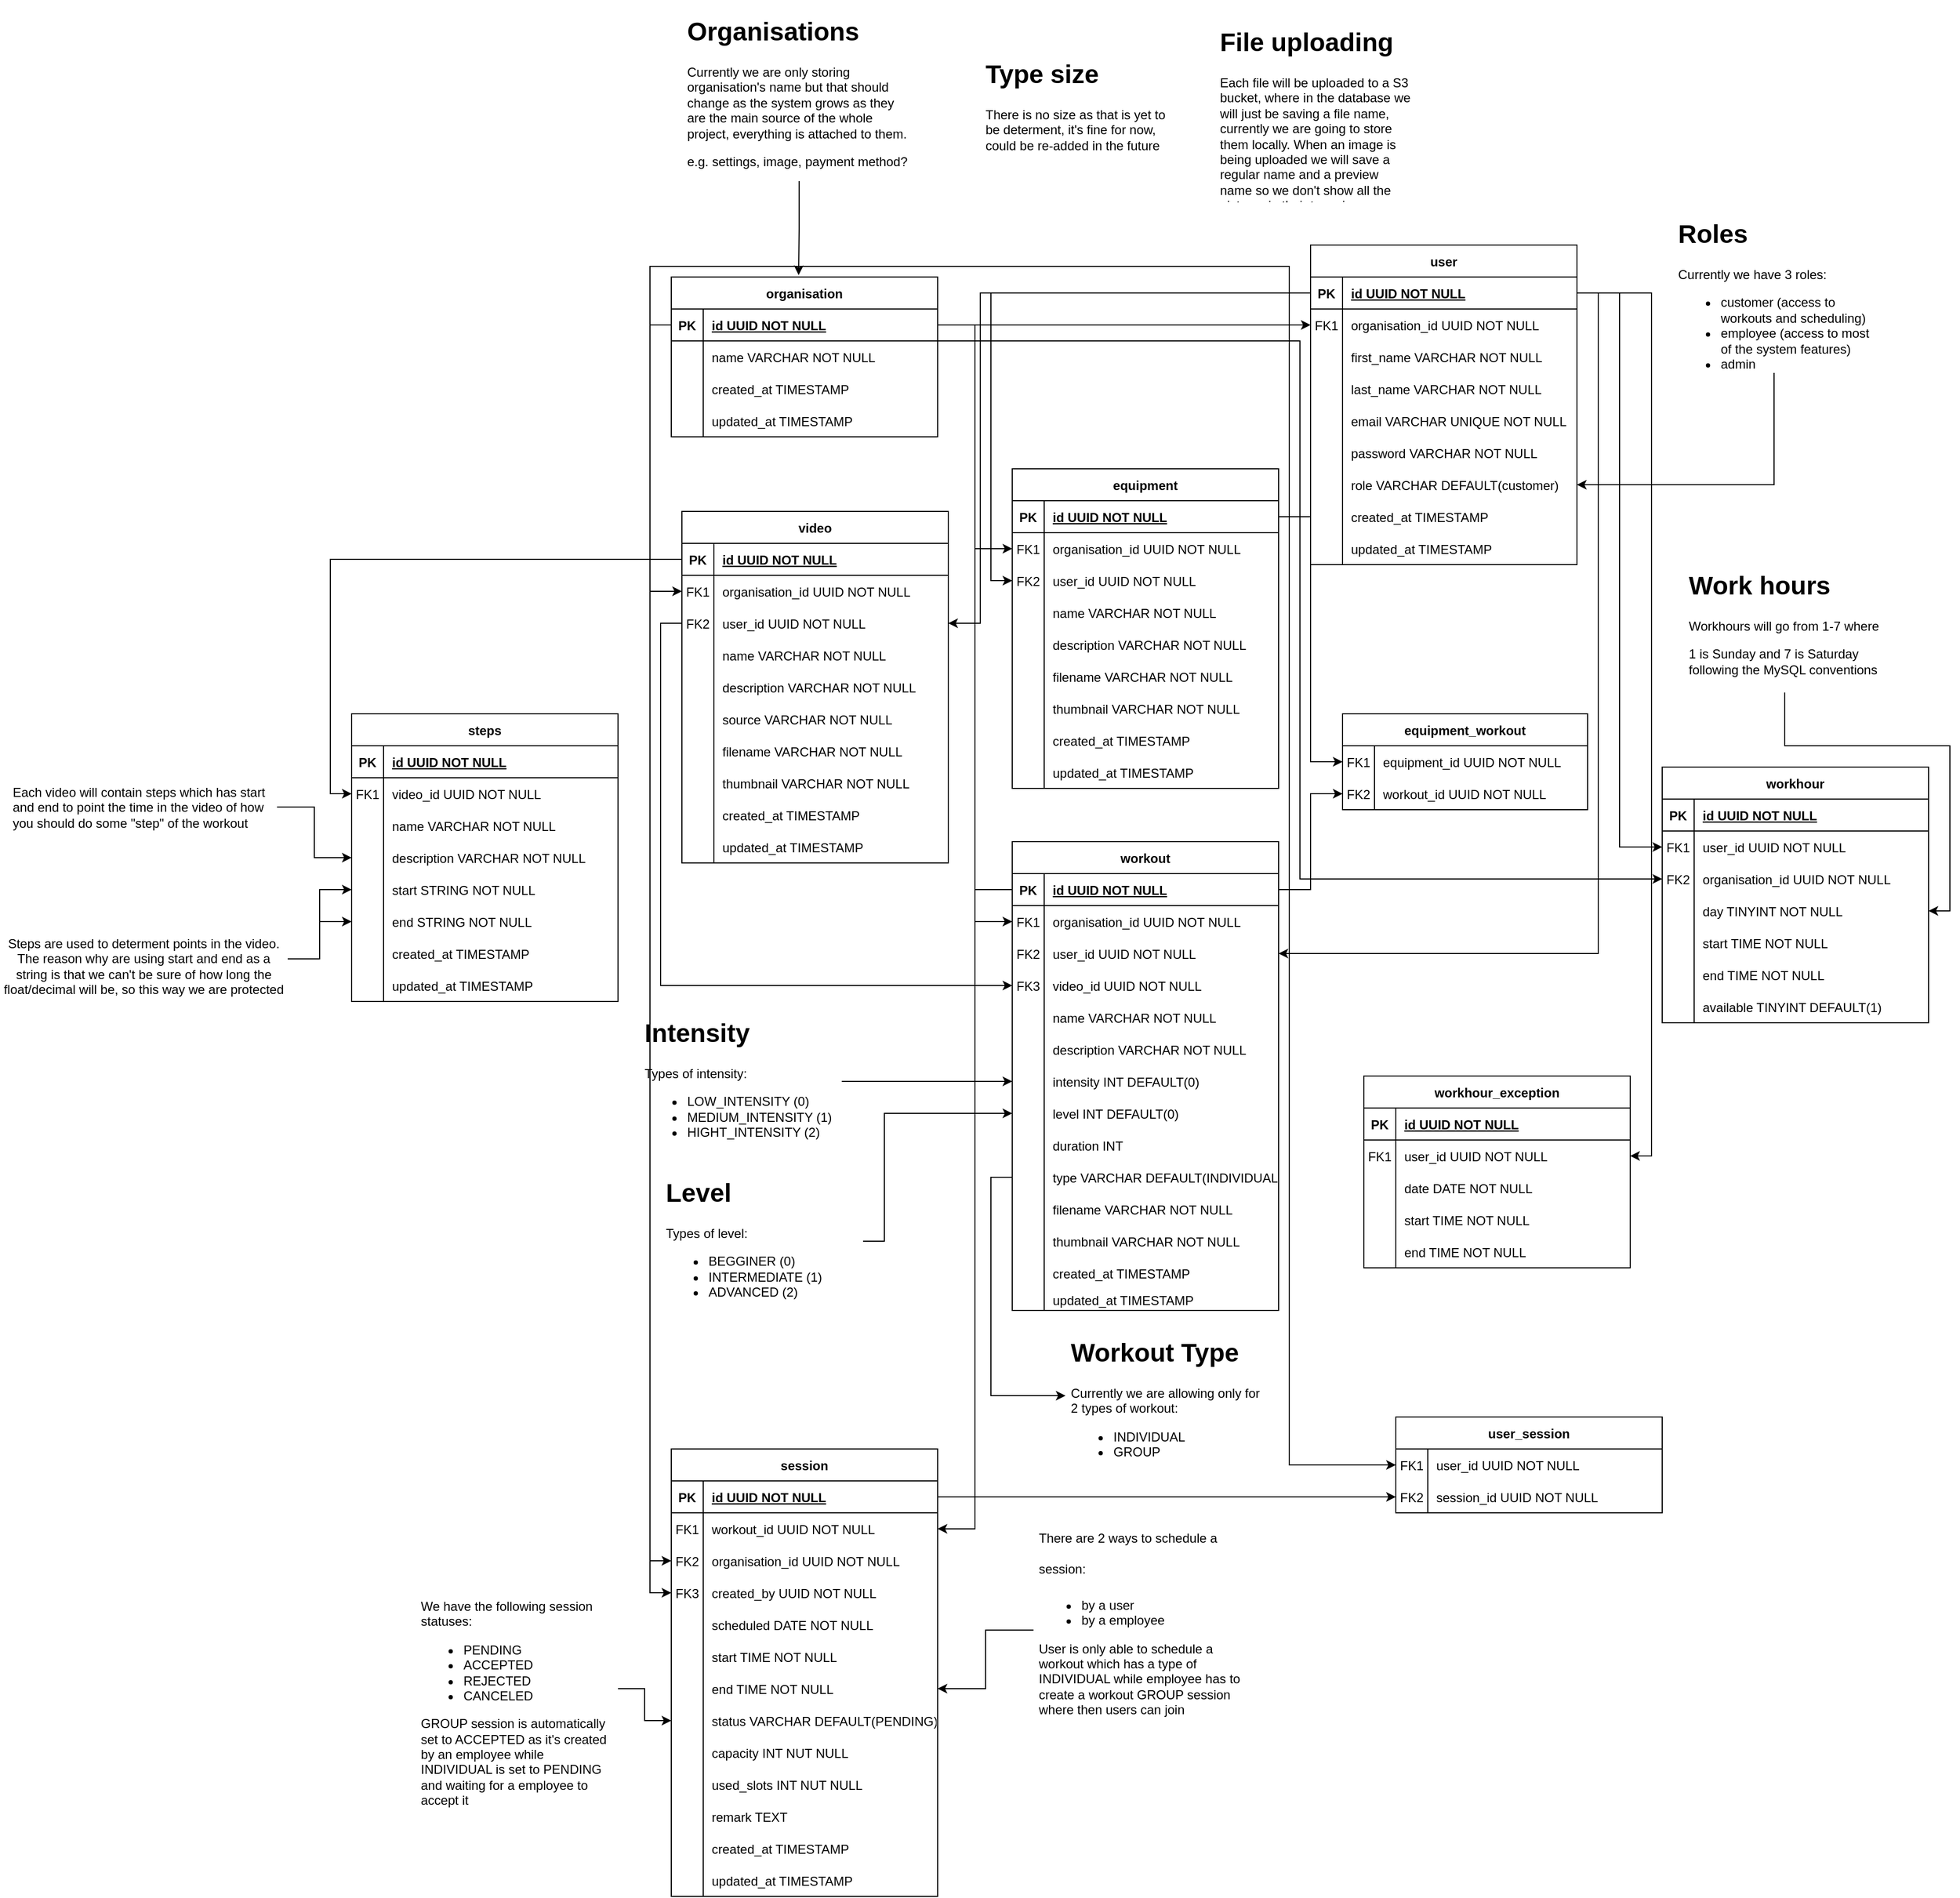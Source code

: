 <mxfile version="20.8.13" type="github">
  <diagram id="R2lEEEUBdFMjLlhIrx00" name="Page-1">
    <mxGraphModel dx="2284" dy="1896" grid="1" gridSize="10" guides="1" tooltips="1" connect="1" arrows="1" fold="1" page="1" pageScale="1" pageWidth="850" pageHeight="1100" math="0" shadow="0" extFonts="Permanent Marker^https://fonts.googleapis.com/css?family=Permanent+Marker">
      <root>
        <mxCell id="0" />
        <mxCell id="1" parent="0" />
        <mxCell id="Qm7LRMStXJqsC3Wf6ToR-1" value="user" style="shape=table;startSize=30;container=1;collapsible=1;childLayout=tableLayout;fixedRows=1;rowLines=0;fontStyle=1;align=center;resizeLast=1;" parent="1" vertex="1">
          <mxGeometry x="620" y="-50" width="250" height="300" as="geometry" />
        </mxCell>
        <mxCell id="Qm7LRMStXJqsC3Wf6ToR-2" value="" style="shape=tableRow;horizontal=0;startSize=0;swimlaneHead=0;swimlaneBody=0;fillColor=none;collapsible=0;dropTarget=0;points=[[0,0.5],[1,0.5]];portConstraint=eastwest;top=0;left=0;right=0;bottom=1;" parent="Qm7LRMStXJqsC3Wf6ToR-1" vertex="1">
          <mxGeometry y="30" width="250" height="30" as="geometry" />
        </mxCell>
        <mxCell id="Qm7LRMStXJqsC3Wf6ToR-3" value="PK" style="shape=partialRectangle;connectable=0;fillColor=none;top=0;left=0;bottom=0;right=0;fontStyle=1;overflow=hidden;" parent="Qm7LRMStXJqsC3Wf6ToR-2" vertex="1">
          <mxGeometry width="30" height="30" as="geometry">
            <mxRectangle width="30" height="30" as="alternateBounds" />
          </mxGeometry>
        </mxCell>
        <mxCell id="Qm7LRMStXJqsC3Wf6ToR-4" value="id UUID NOT NULL" style="shape=partialRectangle;connectable=0;fillColor=none;top=0;left=0;bottom=0;right=0;align=left;spacingLeft=6;fontStyle=5;overflow=hidden;" parent="Qm7LRMStXJqsC3Wf6ToR-2" vertex="1">
          <mxGeometry x="30" width="220" height="30" as="geometry">
            <mxRectangle width="220" height="30" as="alternateBounds" />
          </mxGeometry>
        </mxCell>
        <mxCell id="Qm7LRMStXJqsC3Wf6ToR-5" value="" style="shape=tableRow;horizontal=0;startSize=0;swimlaneHead=0;swimlaneBody=0;fillColor=none;collapsible=0;dropTarget=0;points=[[0,0.5],[1,0.5]];portConstraint=eastwest;top=0;left=0;right=0;bottom=0;" parent="Qm7LRMStXJqsC3Wf6ToR-1" vertex="1">
          <mxGeometry y="60" width="250" height="30" as="geometry" />
        </mxCell>
        <mxCell id="Qm7LRMStXJqsC3Wf6ToR-6" value="FK1" style="shape=partialRectangle;connectable=0;fillColor=none;top=0;left=0;bottom=0;right=0;editable=1;overflow=hidden;" parent="Qm7LRMStXJqsC3Wf6ToR-5" vertex="1">
          <mxGeometry width="30" height="30" as="geometry">
            <mxRectangle width="30" height="30" as="alternateBounds" />
          </mxGeometry>
        </mxCell>
        <mxCell id="Qm7LRMStXJqsC3Wf6ToR-7" value="organisation_id UUID NOT NULL" style="shape=partialRectangle;connectable=0;fillColor=none;top=0;left=0;bottom=0;right=0;align=left;spacingLeft=6;overflow=hidden;" parent="Qm7LRMStXJqsC3Wf6ToR-5" vertex="1">
          <mxGeometry x="30" width="220" height="30" as="geometry">
            <mxRectangle width="220" height="30" as="alternateBounds" />
          </mxGeometry>
        </mxCell>
        <mxCell id="Qm7LRMStXJqsC3Wf6ToR-8" value="" style="shape=tableRow;horizontal=0;startSize=0;swimlaneHead=0;swimlaneBody=0;fillColor=none;collapsible=0;dropTarget=0;points=[[0,0.5],[1,0.5]];portConstraint=eastwest;top=0;left=0;right=0;bottom=0;" parent="Qm7LRMStXJqsC3Wf6ToR-1" vertex="1">
          <mxGeometry y="90" width="250" height="30" as="geometry" />
        </mxCell>
        <mxCell id="Qm7LRMStXJqsC3Wf6ToR-9" value="" style="shape=partialRectangle;connectable=0;fillColor=none;top=0;left=0;bottom=0;right=0;editable=1;overflow=hidden;" parent="Qm7LRMStXJqsC3Wf6ToR-8" vertex="1">
          <mxGeometry width="30" height="30" as="geometry">
            <mxRectangle width="30" height="30" as="alternateBounds" />
          </mxGeometry>
        </mxCell>
        <object label="first_name VARCHAR NOT NULL" id="Qm7LRMStXJqsC3Wf6ToR-10">
          <mxCell style="shape=partialRectangle;connectable=0;fillColor=none;top=0;left=0;bottom=0;right=0;align=left;spacingLeft=6;overflow=hidden;" parent="Qm7LRMStXJqsC3Wf6ToR-8" vertex="1">
            <mxGeometry x="30" width="220" height="30" as="geometry">
              <mxRectangle width="220" height="30" as="alternateBounds" />
            </mxGeometry>
          </mxCell>
        </object>
        <mxCell id="Qm7LRMStXJqsC3Wf6ToR-11" value="" style="shape=tableRow;horizontal=0;startSize=0;swimlaneHead=0;swimlaneBody=0;fillColor=none;collapsible=0;dropTarget=0;points=[[0,0.5],[1,0.5]];portConstraint=eastwest;top=0;left=0;right=0;bottom=0;" parent="Qm7LRMStXJqsC3Wf6ToR-1" vertex="1">
          <mxGeometry y="120" width="250" height="30" as="geometry" />
        </mxCell>
        <mxCell id="Qm7LRMStXJqsC3Wf6ToR-12" value="" style="shape=partialRectangle;connectable=0;fillColor=none;top=0;left=0;bottom=0;right=0;editable=1;overflow=hidden;" parent="Qm7LRMStXJqsC3Wf6ToR-11" vertex="1">
          <mxGeometry width="30" height="30" as="geometry">
            <mxRectangle width="30" height="30" as="alternateBounds" />
          </mxGeometry>
        </mxCell>
        <mxCell id="Qm7LRMStXJqsC3Wf6ToR-13" value="last_name VARCHAR NOT NULL" style="shape=partialRectangle;connectable=0;fillColor=none;top=0;left=0;bottom=0;right=0;align=left;spacingLeft=6;overflow=hidden;" parent="Qm7LRMStXJqsC3Wf6ToR-11" vertex="1">
          <mxGeometry x="30" width="220" height="30" as="geometry">
            <mxRectangle width="220" height="30" as="alternateBounds" />
          </mxGeometry>
        </mxCell>
        <mxCell id="Qm7LRMStXJqsC3Wf6ToR-14" value="" style="shape=tableRow;horizontal=0;startSize=0;swimlaneHead=0;swimlaneBody=0;fillColor=none;collapsible=0;dropTarget=0;points=[[0,0.5],[1,0.5]];portConstraint=eastwest;top=0;left=0;right=0;bottom=0;" parent="Qm7LRMStXJqsC3Wf6ToR-1" vertex="1">
          <mxGeometry y="150" width="250" height="30" as="geometry" />
        </mxCell>
        <mxCell id="Qm7LRMStXJqsC3Wf6ToR-15" value="" style="shape=partialRectangle;connectable=0;fillColor=none;top=0;left=0;bottom=0;right=0;editable=1;overflow=hidden;" parent="Qm7LRMStXJqsC3Wf6ToR-14" vertex="1">
          <mxGeometry width="30" height="30" as="geometry">
            <mxRectangle width="30" height="30" as="alternateBounds" />
          </mxGeometry>
        </mxCell>
        <mxCell id="Qm7LRMStXJqsC3Wf6ToR-16" value="email VARCHAR UNIQUE NOT NULL" style="shape=partialRectangle;connectable=0;fillColor=none;top=0;left=0;bottom=0;right=0;align=left;spacingLeft=6;overflow=hidden;" parent="Qm7LRMStXJqsC3Wf6ToR-14" vertex="1">
          <mxGeometry x="30" width="220" height="30" as="geometry">
            <mxRectangle width="220" height="30" as="alternateBounds" />
          </mxGeometry>
        </mxCell>
        <mxCell id="Qm7LRMStXJqsC3Wf6ToR-17" value="" style="shape=tableRow;horizontal=0;startSize=0;swimlaneHead=0;swimlaneBody=0;fillColor=none;collapsible=0;dropTarget=0;points=[[0,0.5],[1,0.5]];portConstraint=eastwest;top=0;left=0;right=0;bottom=0;" parent="Qm7LRMStXJqsC3Wf6ToR-1" vertex="1">
          <mxGeometry y="180" width="250" height="30" as="geometry" />
        </mxCell>
        <mxCell id="Qm7LRMStXJqsC3Wf6ToR-18" value="" style="shape=partialRectangle;connectable=0;fillColor=none;top=0;left=0;bottom=0;right=0;editable=1;overflow=hidden;" parent="Qm7LRMStXJqsC3Wf6ToR-17" vertex="1">
          <mxGeometry width="30" height="30" as="geometry">
            <mxRectangle width="30" height="30" as="alternateBounds" />
          </mxGeometry>
        </mxCell>
        <mxCell id="Qm7LRMStXJqsC3Wf6ToR-19" value="password VARCHAR NOT NULL" style="shape=partialRectangle;connectable=0;fillColor=none;top=0;left=0;bottom=0;right=0;align=left;spacingLeft=6;overflow=hidden;" parent="Qm7LRMStXJqsC3Wf6ToR-17" vertex="1">
          <mxGeometry x="30" width="220" height="30" as="geometry">
            <mxRectangle width="220" height="30" as="alternateBounds" />
          </mxGeometry>
        </mxCell>
        <mxCell id="j8OJTzEcNTIwHvRXe9hh-1" value="" style="shape=tableRow;horizontal=0;startSize=0;swimlaneHead=0;swimlaneBody=0;fillColor=none;collapsible=0;dropTarget=0;points=[[0,0.5],[1,0.5]];portConstraint=eastwest;top=0;left=0;right=0;bottom=0;" parent="Qm7LRMStXJqsC3Wf6ToR-1" vertex="1">
          <mxGeometry y="210" width="250" height="30" as="geometry" />
        </mxCell>
        <mxCell id="j8OJTzEcNTIwHvRXe9hh-2" value="" style="shape=partialRectangle;connectable=0;fillColor=none;top=0;left=0;bottom=0;right=0;editable=1;overflow=hidden;" parent="j8OJTzEcNTIwHvRXe9hh-1" vertex="1">
          <mxGeometry width="30" height="30" as="geometry">
            <mxRectangle width="30" height="30" as="alternateBounds" />
          </mxGeometry>
        </mxCell>
        <mxCell id="j8OJTzEcNTIwHvRXe9hh-3" value="role VARCHAR DEFAULT(customer)" style="shape=partialRectangle;connectable=0;fillColor=none;top=0;left=0;bottom=0;right=0;align=left;spacingLeft=6;overflow=hidden;" parent="j8OJTzEcNTIwHvRXe9hh-1" vertex="1">
          <mxGeometry x="30" width="220" height="30" as="geometry">
            <mxRectangle width="220" height="30" as="alternateBounds" />
          </mxGeometry>
        </mxCell>
        <mxCell id="Qm7LRMStXJqsC3Wf6ToR-20" value="" style="shape=tableRow;horizontal=0;startSize=0;swimlaneHead=0;swimlaneBody=0;fillColor=none;collapsible=0;dropTarget=0;points=[[0,0.5],[1,0.5]];portConstraint=eastwest;top=0;left=0;right=0;bottom=0;" parent="Qm7LRMStXJqsC3Wf6ToR-1" vertex="1">
          <mxGeometry y="240" width="250" height="30" as="geometry" />
        </mxCell>
        <mxCell id="Qm7LRMStXJqsC3Wf6ToR-21" value="" style="shape=partialRectangle;connectable=0;fillColor=none;top=0;left=0;bottom=0;right=0;editable=1;overflow=hidden;" parent="Qm7LRMStXJqsC3Wf6ToR-20" vertex="1">
          <mxGeometry width="30" height="30" as="geometry">
            <mxRectangle width="30" height="30" as="alternateBounds" />
          </mxGeometry>
        </mxCell>
        <mxCell id="Qm7LRMStXJqsC3Wf6ToR-22" value="created_at TIMESTAMP" style="shape=partialRectangle;connectable=0;fillColor=none;top=0;left=0;bottom=0;right=0;align=left;spacingLeft=6;overflow=hidden;" parent="Qm7LRMStXJqsC3Wf6ToR-20" vertex="1">
          <mxGeometry x="30" width="220" height="30" as="geometry">
            <mxRectangle width="220" height="30" as="alternateBounds" />
          </mxGeometry>
        </mxCell>
        <mxCell id="Qm7LRMStXJqsC3Wf6ToR-23" value="" style="shape=tableRow;horizontal=0;startSize=0;swimlaneHead=0;swimlaneBody=0;fillColor=none;collapsible=0;dropTarget=0;points=[[0,0.5],[1,0.5]];portConstraint=eastwest;top=0;left=0;right=0;bottom=0;" parent="Qm7LRMStXJqsC3Wf6ToR-1" vertex="1">
          <mxGeometry y="270" width="250" height="30" as="geometry" />
        </mxCell>
        <mxCell id="Qm7LRMStXJqsC3Wf6ToR-24" value="" style="shape=partialRectangle;connectable=0;fillColor=none;top=0;left=0;bottom=0;right=0;editable=1;overflow=hidden;" parent="Qm7LRMStXJqsC3Wf6ToR-23" vertex="1">
          <mxGeometry width="30" height="30" as="geometry">
            <mxRectangle width="30" height="30" as="alternateBounds" />
          </mxGeometry>
        </mxCell>
        <mxCell id="Qm7LRMStXJqsC3Wf6ToR-25" value="updated_at TIMESTAMP" style="shape=partialRectangle;connectable=0;fillColor=none;top=0;left=0;bottom=0;right=0;align=left;spacingLeft=6;overflow=hidden;" parent="Qm7LRMStXJqsC3Wf6ToR-23" vertex="1">
          <mxGeometry x="30" width="220" height="30" as="geometry">
            <mxRectangle width="220" height="30" as="alternateBounds" />
          </mxGeometry>
        </mxCell>
        <mxCell id="Qm7LRMStXJqsC3Wf6ToR-26" value="&lt;h1&gt;Type size&lt;/h1&gt;&lt;div&gt;There is no size as that is yet to be determent, it&#39;s fine for now, could be re-added in the future&amp;nbsp;&lt;/div&gt;" style="text;html=1;strokeColor=none;fillColor=none;spacing=5;spacingTop=-20;whiteSpace=wrap;overflow=hidden;rounded=0;" parent="1" vertex="1">
          <mxGeometry x="310" y="-230" width="190" height="120" as="geometry" />
        </mxCell>
        <mxCell id="Qm7LRMStXJqsC3Wf6ToR-27" value="organisation" style="shape=table;startSize=30;container=1;collapsible=1;childLayout=tableLayout;fixedRows=1;rowLines=0;fontStyle=1;align=center;resizeLast=1;" parent="1" vertex="1">
          <mxGeometry x="20" y="-20" width="250" height="150" as="geometry" />
        </mxCell>
        <mxCell id="Qm7LRMStXJqsC3Wf6ToR-28" value="" style="shape=tableRow;horizontal=0;startSize=0;swimlaneHead=0;swimlaneBody=0;fillColor=none;collapsible=0;dropTarget=0;points=[[0,0.5],[1,0.5]];portConstraint=eastwest;top=0;left=0;right=0;bottom=1;" parent="Qm7LRMStXJqsC3Wf6ToR-27" vertex="1">
          <mxGeometry y="30" width="250" height="30" as="geometry" />
        </mxCell>
        <mxCell id="Qm7LRMStXJqsC3Wf6ToR-29" value="PK" style="shape=partialRectangle;connectable=0;fillColor=none;top=0;left=0;bottom=0;right=0;fontStyle=1;overflow=hidden;" parent="Qm7LRMStXJqsC3Wf6ToR-28" vertex="1">
          <mxGeometry width="30" height="30" as="geometry">
            <mxRectangle width="30" height="30" as="alternateBounds" />
          </mxGeometry>
        </mxCell>
        <mxCell id="Qm7LRMStXJqsC3Wf6ToR-30" value="id UUID NOT NULL" style="shape=partialRectangle;connectable=0;fillColor=none;top=0;left=0;bottom=0;right=0;align=left;spacingLeft=6;fontStyle=5;overflow=hidden;" parent="Qm7LRMStXJqsC3Wf6ToR-28" vertex="1">
          <mxGeometry x="30" width="220" height="30" as="geometry">
            <mxRectangle width="220" height="30" as="alternateBounds" />
          </mxGeometry>
        </mxCell>
        <mxCell id="Qm7LRMStXJqsC3Wf6ToR-31" value="" style="shape=tableRow;horizontal=0;startSize=0;swimlaneHead=0;swimlaneBody=0;fillColor=none;collapsible=0;dropTarget=0;points=[[0,0.5],[1,0.5]];portConstraint=eastwest;top=0;left=0;right=0;bottom=0;" parent="Qm7LRMStXJqsC3Wf6ToR-27" vertex="1">
          <mxGeometry y="60" width="250" height="30" as="geometry" />
        </mxCell>
        <mxCell id="Qm7LRMStXJqsC3Wf6ToR-32" value="" style="shape=partialRectangle;connectable=0;fillColor=none;top=0;left=0;bottom=0;right=0;editable=1;overflow=hidden;" parent="Qm7LRMStXJqsC3Wf6ToR-31" vertex="1">
          <mxGeometry width="30" height="30" as="geometry">
            <mxRectangle width="30" height="30" as="alternateBounds" />
          </mxGeometry>
        </mxCell>
        <mxCell id="Qm7LRMStXJqsC3Wf6ToR-33" value="name VARCHAR NOT NULL" style="shape=partialRectangle;connectable=0;fillColor=none;top=0;left=0;bottom=0;right=0;align=left;spacingLeft=6;overflow=hidden;" parent="Qm7LRMStXJqsC3Wf6ToR-31" vertex="1">
          <mxGeometry x="30" width="220" height="30" as="geometry">
            <mxRectangle width="220" height="30" as="alternateBounds" />
          </mxGeometry>
        </mxCell>
        <mxCell id="Qm7LRMStXJqsC3Wf6ToR-34" value="" style="shape=tableRow;horizontal=0;startSize=0;swimlaneHead=0;swimlaneBody=0;fillColor=none;collapsible=0;dropTarget=0;points=[[0,0.5],[1,0.5]];portConstraint=eastwest;top=0;left=0;right=0;bottom=0;" parent="Qm7LRMStXJqsC3Wf6ToR-27" vertex="1">
          <mxGeometry y="90" width="250" height="30" as="geometry" />
        </mxCell>
        <mxCell id="Qm7LRMStXJqsC3Wf6ToR-35" value="" style="shape=partialRectangle;connectable=0;fillColor=none;top=0;left=0;bottom=0;right=0;editable=1;overflow=hidden;" parent="Qm7LRMStXJqsC3Wf6ToR-34" vertex="1">
          <mxGeometry width="30" height="30" as="geometry">
            <mxRectangle width="30" height="30" as="alternateBounds" />
          </mxGeometry>
        </mxCell>
        <mxCell id="Qm7LRMStXJqsC3Wf6ToR-36" value="created_at TIMESTAMP" style="shape=partialRectangle;connectable=0;fillColor=none;top=0;left=0;bottom=0;right=0;align=left;spacingLeft=6;overflow=hidden;" parent="Qm7LRMStXJqsC3Wf6ToR-34" vertex="1">
          <mxGeometry x="30" width="220" height="30" as="geometry">
            <mxRectangle width="220" height="30" as="alternateBounds" />
          </mxGeometry>
        </mxCell>
        <mxCell id="Qm7LRMStXJqsC3Wf6ToR-37" value="" style="shape=tableRow;horizontal=0;startSize=0;swimlaneHead=0;swimlaneBody=0;fillColor=none;collapsible=0;dropTarget=0;points=[[0,0.5],[1,0.5]];portConstraint=eastwest;top=0;left=0;right=0;bottom=0;" parent="Qm7LRMStXJqsC3Wf6ToR-27" vertex="1">
          <mxGeometry y="120" width="250" height="30" as="geometry" />
        </mxCell>
        <mxCell id="Qm7LRMStXJqsC3Wf6ToR-38" value="" style="shape=partialRectangle;connectable=0;fillColor=none;top=0;left=0;bottom=0;right=0;editable=1;overflow=hidden;" parent="Qm7LRMStXJqsC3Wf6ToR-37" vertex="1">
          <mxGeometry width="30" height="30" as="geometry">
            <mxRectangle width="30" height="30" as="alternateBounds" />
          </mxGeometry>
        </mxCell>
        <mxCell id="Qm7LRMStXJqsC3Wf6ToR-39" value="updated_at TIMESTAMP" style="shape=partialRectangle;connectable=0;fillColor=none;top=0;left=0;bottom=0;right=0;align=left;spacingLeft=6;overflow=hidden;" parent="Qm7LRMStXJqsC3Wf6ToR-37" vertex="1">
          <mxGeometry x="30" width="220" height="30" as="geometry">
            <mxRectangle width="220" height="30" as="alternateBounds" />
          </mxGeometry>
        </mxCell>
        <mxCell id="Qm7LRMStXJqsC3Wf6ToR-40" style="edgeStyle=orthogonalEdgeStyle;rounded=0;orthogonalLoop=1;jettySize=auto;html=1;entryX=0.478;entryY=-0.012;entryDx=0;entryDy=0;entryPerimeter=0;" parent="1" source="Qm7LRMStXJqsC3Wf6ToR-41" target="Qm7LRMStXJqsC3Wf6ToR-27" edge="1">
          <mxGeometry relative="1" as="geometry" />
        </mxCell>
        <mxCell id="Qm7LRMStXJqsC3Wf6ToR-41" value="&lt;h1&gt;Organisations&lt;/h1&gt;&lt;p&gt;Currently we are only storing organisation&#39;s name but that should change as the system grows as they are the main source of the whole project, everything is attached to them.&lt;/p&gt;&lt;p&gt;e.g. settings, image, payment method?&lt;/p&gt;" style="text;html=1;strokeColor=none;fillColor=none;spacing=5;spacingTop=-20;whiteSpace=wrap;overflow=hidden;rounded=0;" parent="1" vertex="1">
          <mxGeometry x="30" y="-270" width="220" height="160" as="geometry" />
        </mxCell>
        <mxCell id="Qm7LRMStXJqsC3Wf6ToR-42" style="edgeStyle=orthogonalEdgeStyle;rounded=0;orthogonalLoop=1;jettySize=auto;html=1;exitX=1;exitY=0.5;exitDx=0;exitDy=0;entryX=0;entryY=0.5;entryDx=0;entryDy=0;" parent="1" source="Qm7LRMStXJqsC3Wf6ToR-28" target="Qm7LRMStXJqsC3Wf6ToR-5" edge="1">
          <mxGeometry relative="1" as="geometry" />
        </mxCell>
        <mxCell id="Qm7LRMStXJqsC3Wf6ToR-43" value="equipment" style="shape=table;startSize=30;container=1;collapsible=1;childLayout=tableLayout;fixedRows=1;rowLines=0;fontStyle=1;align=center;resizeLast=1;" parent="1" vertex="1">
          <mxGeometry x="340" y="160" width="250" height="300" as="geometry" />
        </mxCell>
        <mxCell id="Qm7LRMStXJqsC3Wf6ToR-44" value="" style="shape=tableRow;horizontal=0;startSize=0;swimlaneHead=0;swimlaneBody=0;fillColor=none;collapsible=0;dropTarget=0;points=[[0,0.5],[1,0.5]];portConstraint=eastwest;top=0;left=0;right=0;bottom=1;" parent="Qm7LRMStXJqsC3Wf6ToR-43" vertex="1">
          <mxGeometry y="30" width="250" height="30" as="geometry" />
        </mxCell>
        <mxCell id="Qm7LRMStXJqsC3Wf6ToR-45" value="PK" style="shape=partialRectangle;connectable=0;fillColor=none;top=0;left=0;bottom=0;right=0;fontStyle=1;overflow=hidden;" parent="Qm7LRMStXJqsC3Wf6ToR-44" vertex="1">
          <mxGeometry width="30" height="30" as="geometry">
            <mxRectangle width="30" height="30" as="alternateBounds" />
          </mxGeometry>
        </mxCell>
        <mxCell id="Qm7LRMStXJqsC3Wf6ToR-46" value="id UUID NOT NULL" style="shape=partialRectangle;connectable=0;fillColor=none;top=0;left=0;bottom=0;right=0;align=left;spacingLeft=6;fontStyle=5;overflow=hidden;" parent="Qm7LRMStXJqsC3Wf6ToR-44" vertex="1">
          <mxGeometry x="30" width="220" height="30" as="geometry">
            <mxRectangle width="220" height="30" as="alternateBounds" />
          </mxGeometry>
        </mxCell>
        <mxCell id="Qm7LRMStXJqsC3Wf6ToR-47" value="" style="shape=tableRow;horizontal=0;startSize=0;swimlaneHead=0;swimlaneBody=0;fillColor=none;collapsible=0;dropTarget=0;points=[[0,0.5],[1,0.5]];portConstraint=eastwest;top=0;left=0;right=0;bottom=0;" parent="Qm7LRMStXJqsC3Wf6ToR-43" vertex="1">
          <mxGeometry y="60" width="250" height="30" as="geometry" />
        </mxCell>
        <mxCell id="Qm7LRMStXJqsC3Wf6ToR-48" value="FK1" style="shape=partialRectangle;connectable=0;fillColor=none;top=0;left=0;bottom=0;right=0;editable=1;overflow=hidden;" parent="Qm7LRMStXJqsC3Wf6ToR-47" vertex="1">
          <mxGeometry width="30" height="30" as="geometry">
            <mxRectangle width="30" height="30" as="alternateBounds" />
          </mxGeometry>
        </mxCell>
        <mxCell id="Qm7LRMStXJqsC3Wf6ToR-49" value="organisation_id UUID NOT NULL" style="shape=partialRectangle;connectable=0;fillColor=none;top=0;left=0;bottom=0;right=0;align=left;spacingLeft=6;overflow=hidden;" parent="Qm7LRMStXJqsC3Wf6ToR-47" vertex="1">
          <mxGeometry x="30" width="220" height="30" as="geometry">
            <mxRectangle width="220" height="30" as="alternateBounds" />
          </mxGeometry>
        </mxCell>
        <mxCell id="Qm7LRMStXJqsC3Wf6ToR-50" value="" style="shape=tableRow;horizontal=0;startSize=0;swimlaneHead=0;swimlaneBody=0;fillColor=none;collapsible=0;dropTarget=0;points=[[0,0.5],[1,0.5]];portConstraint=eastwest;top=0;left=0;right=0;bottom=0;" parent="Qm7LRMStXJqsC3Wf6ToR-43" vertex="1">
          <mxGeometry y="90" width="250" height="30" as="geometry" />
        </mxCell>
        <mxCell id="Qm7LRMStXJqsC3Wf6ToR-51" value="FK2" style="shape=partialRectangle;connectable=0;fillColor=none;top=0;left=0;bottom=0;right=0;editable=1;overflow=hidden;" parent="Qm7LRMStXJqsC3Wf6ToR-50" vertex="1">
          <mxGeometry width="30" height="30" as="geometry">
            <mxRectangle width="30" height="30" as="alternateBounds" />
          </mxGeometry>
        </mxCell>
        <mxCell id="Qm7LRMStXJqsC3Wf6ToR-52" value="user_id UUID NOT NULL" style="shape=partialRectangle;connectable=0;fillColor=none;top=0;left=0;bottom=0;right=0;align=left;spacingLeft=6;overflow=hidden;" parent="Qm7LRMStXJqsC3Wf6ToR-50" vertex="1">
          <mxGeometry x="30" width="220" height="30" as="geometry">
            <mxRectangle width="220" height="30" as="alternateBounds" />
          </mxGeometry>
        </mxCell>
        <mxCell id="Qm7LRMStXJqsC3Wf6ToR-53" value="" style="shape=tableRow;horizontal=0;startSize=0;swimlaneHead=0;swimlaneBody=0;fillColor=none;collapsible=0;dropTarget=0;points=[[0,0.5],[1,0.5]];portConstraint=eastwest;top=0;left=0;right=0;bottom=0;" parent="Qm7LRMStXJqsC3Wf6ToR-43" vertex="1">
          <mxGeometry y="120" width="250" height="30" as="geometry" />
        </mxCell>
        <mxCell id="Qm7LRMStXJqsC3Wf6ToR-54" value="" style="shape=partialRectangle;connectable=0;fillColor=none;top=0;left=0;bottom=0;right=0;editable=1;overflow=hidden;" parent="Qm7LRMStXJqsC3Wf6ToR-53" vertex="1">
          <mxGeometry width="30" height="30" as="geometry">
            <mxRectangle width="30" height="30" as="alternateBounds" />
          </mxGeometry>
        </mxCell>
        <mxCell id="Qm7LRMStXJqsC3Wf6ToR-55" value="name VARCHAR NOT NULL" style="shape=partialRectangle;connectable=0;fillColor=none;top=0;left=0;bottom=0;right=0;align=left;spacingLeft=6;overflow=hidden;" parent="Qm7LRMStXJqsC3Wf6ToR-53" vertex="1">
          <mxGeometry x="30" width="220" height="30" as="geometry">
            <mxRectangle width="220" height="30" as="alternateBounds" />
          </mxGeometry>
        </mxCell>
        <mxCell id="Qm7LRMStXJqsC3Wf6ToR-56" value="" style="shape=tableRow;horizontal=0;startSize=0;swimlaneHead=0;swimlaneBody=0;fillColor=none;collapsible=0;dropTarget=0;points=[[0,0.5],[1,0.5]];portConstraint=eastwest;top=0;left=0;right=0;bottom=0;" parent="Qm7LRMStXJqsC3Wf6ToR-43" vertex="1">
          <mxGeometry y="150" width="250" height="30" as="geometry" />
        </mxCell>
        <mxCell id="Qm7LRMStXJqsC3Wf6ToR-57" value="" style="shape=partialRectangle;connectable=0;fillColor=none;top=0;left=0;bottom=0;right=0;editable=1;overflow=hidden;" parent="Qm7LRMStXJqsC3Wf6ToR-56" vertex="1">
          <mxGeometry width="30" height="30" as="geometry">
            <mxRectangle width="30" height="30" as="alternateBounds" />
          </mxGeometry>
        </mxCell>
        <mxCell id="Qm7LRMStXJqsC3Wf6ToR-58" value="description VARCHAR NOT NULL" style="shape=partialRectangle;connectable=0;fillColor=none;top=0;left=0;bottom=0;right=0;align=left;spacingLeft=6;overflow=hidden;" parent="Qm7LRMStXJqsC3Wf6ToR-56" vertex="1">
          <mxGeometry x="30" width="220" height="30" as="geometry">
            <mxRectangle width="220" height="30" as="alternateBounds" />
          </mxGeometry>
        </mxCell>
        <mxCell id="Qm7LRMStXJqsC3Wf6ToR-59" value="" style="shape=tableRow;horizontal=0;startSize=0;swimlaneHead=0;swimlaneBody=0;fillColor=none;collapsible=0;dropTarget=0;points=[[0,0.5],[1,0.5]];portConstraint=eastwest;top=0;left=0;right=0;bottom=0;" parent="Qm7LRMStXJqsC3Wf6ToR-43" vertex="1">
          <mxGeometry y="180" width="250" height="30" as="geometry" />
        </mxCell>
        <mxCell id="Qm7LRMStXJqsC3Wf6ToR-60" value="" style="shape=partialRectangle;connectable=0;fillColor=none;top=0;left=0;bottom=0;right=0;editable=1;overflow=hidden;" parent="Qm7LRMStXJqsC3Wf6ToR-59" vertex="1">
          <mxGeometry width="30" height="30" as="geometry">
            <mxRectangle width="30" height="30" as="alternateBounds" />
          </mxGeometry>
        </mxCell>
        <mxCell id="Qm7LRMStXJqsC3Wf6ToR-61" value="filename VARCHAR NOT NULL" style="shape=partialRectangle;connectable=0;fillColor=none;top=0;left=0;bottom=0;right=0;align=left;spacingLeft=6;overflow=hidden;" parent="Qm7LRMStXJqsC3Wf6ToR-59" vertex="1">
          <mxGeometry x="30" width="220" height="30" as="geometry">
            <mxRectangle width="220" height="30" as="alternateBounds" />
          </mxGeometry>
        </mxCell>
        <mxCell id="Qm7LRMStXJqsC3Wf6ToR-62" value="" style="shape=tableRow;horizontal=0;startSize=0;swimlaneHead=0;swimlaneBody=0;fillColor=none;collapsible=0;dropTarget=0;points=[[0,0.5],[1,0.5]];portConstraint=eastwest;top=0;left=0;right=0;bottom=0;" parent="Qm7LRMStXJqsC3Wf6ToR-43" vertex="1">
          <mxGeometry y="210" width="250" height="30" as="geometry" />
        </mxCell>
        <mxCell id="Qm7LRMStXJqsC3Wf6ToR-63" value="" style="shape=partialRectangle;connectable=0;fillColor=none;top=0;left=0;bottom=0;right=0;editable=1;overflow=hidden;" parent="Qm7LRMStXJqsC3Wf6ToR-62" vertex="1">
          <mxGeometry width="30" height="30" as="geometry">
            <mxRectangle width="30" height="30" as="alternateBounds" />
          </mxGeometry>
        </mxCell>
        <mxCell id="Qm7LRMStXJqsC3Wf6ToR-64" value="thumbnail VARCHAR NOT NULL" style="shape=partialRectangle;connectable=0;fillColor=none;top=0;left=0;bottom=0;right=0;align=left;spacingLeft=6;overflow=hidden;" parent="Qm7LRMStXJqsC3Wf6ToR-62" vertex="1">
          <mxGeometry x="30" width="220" height="30" as="geometry">
            <mxRectangle width="220" height="30" as="alternateBounds" />
          </mxGeometry>
        </mxCell>
        <mxCell id="Qm7LRMStXJqsC3Wf6ToR-65" value="" style="shape=tableRow;horizontal=0;startSize=0;swimlaneHead=0;swimlaneBody=0;fillColor=none;collapsible=0;dropTarget=0;points=[[0,0.5],[1,0.5]];portConstraint=eastwest;top=0;left=0;right=0;bottom=0;" parent="Qm7LRMStXJqsC3Wf6ToR-43" vertex="1">
          <mxGeometry y="240" width="250" height="30" as="geometry" />
        </mxCell>
        <mxCell id="Qm7LRMStXJqsC3Wf6ToR-66" value="" style="shape=partialRectangle;connectable=0;fillColor=none;top=0;left=0;bottom=0;right=0;editable=1;overflow=hidden;" parent="Qm7LRMStXJqsC3Wf6ToR-65" vertex="1">
          <mxGeometry width="30" height="30" as="geometry">
            <mxRectangle width="30" height="30" as="alternateBounds" />
          </mxGeometry>
        </mxCell>
        <mxCell id="Qm7LRMStXJqsC3Wf6ToR-67" value="created_at TIMESTAMP" style="shape=partialRectangle;connectable=0;fillColor=none;top=0;left=0;bottom=0;right=0;align=left;spacingLeft=6;overflow=hidden;" parent="Qm7LRMStXJqsC3Wf6ToR-65" vertex="1">
          <mxGeometry x="30" width="220" height="30" as="geometry">
            <mxRectangle width="220" height="30" as="alternateBounds" />
          </mxGeometry>
        </mxCell>
        <mxCell id="Qm7LRMStXJqsC3Wf6ToR-68" value="" style="shape=tableRow;horizontal=0;startSize=0;swimlaneHead=0;swimlaneBody=0;fillColor=none;collapsible=0;dropTarget=0;points=[[0,0.5],[1,0.5]];portConstraint=eastwest;top=0;left=0;right=0;bottom=0;" parent="Qm7LRMStXJqsC3Wf6ToR-43" vertex="1">
          <mxGeometry y="270" width="250" height="30" as="geometry" />
        </mxCell>
        <mxCell id="Qm7LRMStXJqsC3Wf6ToR-69" value="" style="shape=partialRectangle;connectable=0;fillColor=none;top=0;left=0;bottom=0;right=0;editable=1;overflow=hidden;" parent="Qm7LRMStXJqsC3Wf6ToR-68" vertex="1">
          <mxGeometry width="30" height="30" as="geometry">
            <mxRectangle width="30" height="30" as="alternateBounds" />
          </mxGeometry>
        </mxCell>
        <mxCell id="Qm7LRMStXJqsC3Wf6ToR-70" value="updated_at TIMESTAMP" style="shape=partialRectangle;connectable=0;fillColor=none;top=0;left=0;bottom=0;right=0;align=left;spacingLeft=6;overflow=hidden;" parent="Qm7LRMStXJqsC3Wf6ToR-68" vertex="1">
          <mxGeometry x="30" width="220" height="30" as="geometry">
            <mxRectangle width="220" height="30" as="alternateBounds" />
          </mxGeometry>
        </mxCell>
        <mxCell id="Qm7LRMStXJqsC3Wf6ToR-71" style="edgeStyle=orthogonalEdgeStyle;rounded=0;orthogonalLoop=1;jettySize=auto;html=1;exitX=1;exitY=0.5;exitDx=0;exitDy=0;entryX=0;entryY=0.5;entryDx=0;entryDy=0;" parent="1" source="Qm7LRMStXJqsC3Wf6ToR-28" target="Qm7LRMStXJqsC3Wf6ToR-47" edge="1">
          <mxGeometry relative="1" as="geometry" />
        </mxCell>
        <mxCell id="Qm7LRMStXJqsC3Wf6ToR-72" style="edgeStyle=orthogonalEdgeStyle;rounded=0;orthogonalLoop=1;jettySize=auto;html=1;exitX=0;exitY=0.5;exitDx=0;exitDy=0;entryX=0;entryY=0.5;entryDx=0;entryDy=0;" parent="1" source="Qm7LRMStXJqsC3Wf6ToR-2" target="Qm7LRMStXJqsC3Wf6ToR-50" edge="1">
          <mxGeometry relative="1" as="geometry" />
        </mxCell>
        <mxCell id="Qm7LRMStXJqsC3Wf6ToR-73" value="&lt;h1&gt;File uploading&lt;/h1&gt;&lt;p&gt;Each file will be uploaded to a S3 bucket, where in the database we will just be saving a file name, currently we are going to store them locally. When an image is being uploaded we will save a regular name and a preview name so we don&#39;t show all the pictures in their true size.&lt;/p&gt;" style="text;html=1;strokeColor=none;fillColor=none;spacing=5;spacingTop=-20;whiteSpace=wrap;overflow=hidden;rounded=0;" parent="1" vertex="1">
          <mxGeometry x="530" y="-260" width="190" height="170" as="geometry" />
        </mxCell>
        <mxCell id="Qm7LRMStXJqsC3Wf6ToR-74" value="video" style="shape=table;startSize=30;container=1;collapsible=1;childLayout=tableLayout;fixedRows=1;rowLines=0;fontStyle=1;align=center;resizeLast=1;" parent="1" vertex="1">
          <mxGeometry x="30" y="200" width="250" height="330" as="geometry" />
        </mxCell>
        <mxCell id="Qm7LRMStXJqsC3Wf6ToR-75" value="" style="shape=tableRow;horizontal=0;startSize=0;swimlaneHead=0;swimlaneBody=0;fillColor=none;collapsible=0;dropTarget=0;points=[[0,0.5],[1,0.5]];portConstraint=eastwest;top=0;left=0;right=0;bottom=1;" parent="Qm7LRMStXJqsC3Wf6ToR-74" vertex="1">
          <mxGeometry y="30" width="250" height="30" as="geometry" />
        </mxCell>
        <mxCell id="Qm7LRMStXJqsC3Wf6ToR-76" value="PK" style="shape=partialRectangle;connectable=0;fillColor=none;top=0;left=0;bottom=0;right=0;fontStyle=1;overflow=hidden;" parent="Qm7LRMStXJqsC3Wf6ToR-75" vertex="1">
          <mxGeometry width="30" height="30" as="geometry">
            <mxRectangle width="30" height="30" as="alternateBounds" />
          </mxGeometry>
        </mxCell>
        <mxCell id="Qm7LRMStXJqsC3Wf6ToR-77" value="id UUID NOT NULL" style="shape=partialRectangle;connectable=0;fillColor=none;top=0;left=0;bottom=0;right=0;align=left;spacingLeft=6;fontStyle=5;overflow=hidden;" parent="Qm7LRMStXJqsC3Wf6ToR-75" vertex="1">
          <mxGeometry x="30" width="220" height="30" as="geometry">
            <mxRectangle width="220" height="30" as="alternateBounds" />
          </mxGeometry>
        </mxCell>
        <mxCell id="Qm7LRMStXJqsC3Wf6ToR-78" value="" style="shape=tableRow;horizontal=0;startSize=0;swimlaneHead=0;swimlaneBody=0;fillColor=none;collapsible=0;dropTarget=0;points=[[0,0.5],[1,0.5]];portConstraint=eastwest;top=0;left=0;right=0;bottom=0;" parent="Qm7LRMStXJqsC3Wf6ToR-74" vertex="1">
          <mxGeometry y="60" width="250" height="30" as="geometry" />
        </mxCell>
        <mxCell id="Qm7LRMStXJqsC3Wf6ToR-79" value="FK1" style="shape=partialRectangle;connectable=0;fillColor=none;top=0;left=0;bottom=0;right=0;editable=1;overflow=hidden;" parent="Qm7LRMStXJqsC3Wf6ToR-78" vertex="1">
          <mxGeometry width="30" height="30" as="geometry">
            <mxRectangle width="30" height="30" as="alternateBounds" />
          </mxGeometry>
        </mxCell>
        <mxCell id="Qm7LRMStXJqsC3Wf6ToR-80" value="organisation_id UUID NOT NULL" style="shape=partialRectangle;connectable=0;fillColor=none;top=0;left=0;bottom=0;right=0;align=left;spacingLeft=6;overflow=hidden;" parent="Qm7LRMStXJqsC3Wf6ToR-78" vertex="1">
          <mxGeometry x="30" width="220" height="30" as="geometry">
            <mxRectangle width="220" height="30" as="alternateBounds" />
          </mxGeometry>
        </mxCell>
        <mxCell id="Qm7LRMStXJqsC3Wf6ToR-81" value="" style="shape=tableRow;horizontal=0;startSize=0;swimlaneHead=0;swimlaneBody=0;fillColor=none;collapsible=0;dropTarget=0;points=[[0,0.5],[1,0.5]];portConstraint=eastwest;top=0;left=0;right=0;bottom=0;" parent="Qm7LRMStXJqsC3Wf6ToR-74" vertex="1">
          <mxGeometry y="90" width="250" height="30" as="geometry" />
        </mxCell>
        <mxCell id="Qm7LRMStXJqsC3Wf6ToR-82" value="FK2" style="shape=partialRectangle;connectable=0;fillColor=none;top=0;left=0;bottom=0;right=0;editable=1;overflow=hidden;" parent="Qm7LRMStXJqsC3Wf6ToR-81" vertex="1">
          <mxGeometry width="30" height="30" as="geometry">
            <mxRectangle width="30" height="30" as="alternateBounds" />
          </mxGeometry>
        </mxCell>
        <mxCell id="Qm7LRMStXJqsC3Wf6ToR-83" value="user_id UUID NOT NULL" style="shape=partialRectangle;connectable=0;fillColor=none;top=0;left=0;bottom=0;right=0;align=left;spacingLeft=6;overflow=hidden;" parent="Qm7LRMStXJqsC3Wf6ToR-81" vertex="1">
          <mxGeometry x="30" width="220" height="30" as="geometry">
            <mxRectangle width="220" height="30" as="alternateBounds" />
          </mxGeometry>
        </mxCell>
        <mxCell id="Qm7LRMStXJqsC3Wf6ToR-84" value="" style="shape=tableRow;horizontal=0;startSize=0;swimlaneHead=0;swimlaneBody=0;fillColor=none;collapsible=0;dropTarget=0;points=[[0,0.5],[1,0.5]];portConstraint=eastwest;top=0;left=0;right=0;bottom=0;" parent="Qm7LRMStXJqsC3Wf6ToR-74" vertex="1">
          <mxGeometry y="120" width="250" height="30" as="geometry" />
        </mxCell>
        <mxCell id="Qm7LRMStXJqsC3Wf6ToR-85" value="" style="shape=partialRectangle;connectable=0;fillColor=none;top=0;left=0;bottom=0;right=0;editable=1;overflow=hidden;" parent="Qm7LRMStXJqsC3Wf6ToR-84" vertex="1">
          <mxGeometry width="30" height="30" as="geometry">
            <mxRectangle width="30" height="30" as="alternateBounds" />
          </mxGeometry>
        </mxCell>
        <mxCell id="Qm7LRMStXJqsC3Wf6ToR-86" value="name VARCHAR NOT NULL" style="shape=partialRectangle;connectable=0;fillColor=none;top=0;left=0;bottom=0;right=0;align=left;spacingLeft=6;overflow=hidden;" parent="Qm7LRMStXJqsC3Wf6ToR-84" vertex="1">
          <mxGeometry x="30" width="220" height="30" as="geometry">
            <mxRectangle width="220" height="30" as="alternateBounds" />
          </mxGeometry>
        </mxCell>
        <mxCell id="Qm7LRMStXJqsC3Wf6ToR-87" value="" style="shape=tableRow;horizontal=0;startSize=0;swimlaneHead=0;swimlaneBody=0;fillColor=none;collapsible=0;dropTarget=0;points=[[0,0.5],[1,0.5]];portConstraint=eastwest;top=0;left=0;right=0;bottom=0;" parent="Qm7LRMStXJqsC3Wf6ToR-74" vertex="1">
          <mxGeometry y="150" width="250" height="30" as="geometry" />
        </mxCell>
        <mxCell id="Qm7LRMStXJqsC3Wf6ToR-88" value="" style="shape=partialRectangle;connectable=0;fillColor=none;top=0;left=0;bottom=0;right=0;editable=1;overflow=hidden;" parent="Qm7LRMStXJqsC3Wf6ToR-87" vertex="1">
          <mxGeometry width="30" height="30" as="geometry">
            <mxRectangle width="30" height="30" as="alternateBounds" />
          </mxGeometry>
        </mxCell>
        <mxCell id="Qm7LRMStXJqsC3Wf6ToR-89" value="description VARCHAR NOT NULL" style="shape=partialRectangle;connectable=0;fillColor=none;top=0;left=0;bottom=0;right=0;align=left;spacingLeft=6;overflow=hidden;" parent="Qm7LRMStXJqsC3Wf6ToR-87" vertex="1">
          <mxGeometry x="30" width="220" height="30" as="geometry">
            <mxRectangle width="220" height="30" as="alternateBounds" />
          </mxGeometry>
        </mxCell>
        <mxCell id="Qm7LRMStXJqsC3Wf6ToR-90" value="" style="shape=tableRow;horizontal=0;startSize=0;swimlaneHead=0;swimlaneBody=0;fillColor=none;collapsible=0;dropTarget=0;points=[[0,0.5],[1,0.5]];portConstraint=eastwest;top=0;left=0;right=0;bottom=0;" parent="Qm7LRMStXJqsC3Wf6ToR-74" vertex="1">
          <mxGeometry y="180" width="250" height="30" as="geometry" />
        </mxCell>
        <mxCell id="Qm7LRMStXJqsC3Wf6ToR-91" value="" style="shape=partialRectangle;connectable=0;fillColor=none;top=0;left=0;bottom=0;right=0;editable=1;overflow=hidden;" parent="Qm7LRMStXJqsC3Wf6ToR-90" vertex="1">
          <mxGeometry width="30" height="30" as="geometry">
            <mxRectangle width="30" height="30" as="alternateBounds" />
          </mxGeometry>
        </mxCell>
        <mxCell id="Qm7LRMStXJqsC3Wf6ToR-92" value="source VARCHAR NOT NULL" style="shape=partialRectangle;connectable=0;fillColor=none;top=0;left=0;bottom=0;right=0;align=left;spacingLeft=6;overflow=hidden;" parent="Qm7LRMStXJqsC3Wf6ToR-90" vertex="1">
          <mxGeometry x="30" width="220" height="30" as="geometry">
            <mxRectangle width="220" height="30" as="alternateBounds" />
          </mxGeometry>
        </mxCell>
        <mxCell id="Qm7LRMStXJqsC3Wf6ToR-93" value="" style="shape=tableRow;horizontal=0;startSize=0;swimlaneHead=0;swimlaneBody=0;fillColor=none;collapsible=0;dropTarget=0;points=[[0,0.5],[1,0.5]];portConstraint=eastwest;top=0;left=0;right=0;bottom=0;" parent="Qm7LRMStXJqsC3Wf6ToR-74" vertex="1">
          <mxGeometry y="210" width="250" height="30" as="geometry" />
        </mxCell>
        <mxCell id="Qm7LRMStXJqsC3Wf6ToR-94" value="" style="shape=partialRectangle;connectable=0;fillColor=none;top=0;left=0;bottom=0;right=0;editable=1;overflow=hidden;" parent="Qm7LRMStXJqsC3Wf6ToR-93" vertex="1">
          <mxGeometry width="30" height="30" as="geometry">
            <mxRectangle width="30" height="30" as="alternateBounds" />
          </mxGeometry>
        </mxCell>
        <mxCell id="Qm7LRMStXJqsC3Wf6ToR-95" value="filename VARCHAR NOT NULL" style="shape=partialRectangle;connectable=0;fillColor=none;top=0;left=0;bottom=0;right=0;align=left;spacingLeft=6;overflow=hidden;" parent="Qm7LRMStXJqsC3Wf6ToR-93" vertex="1">
          <mxGeometry x="30" width="220" height="30" as="geometry">
            <mxRectangle width="220" height="30" as="alternateBounds" />
          </mxGeometry>
        </mxCell>
        <mxCell id="Qm7LRMStXJqsC3Wf6ToR-96" value="" style="shape=tableRow;horizontal=0;startSize=0;swimlaneHead=0;swimlaneBody=0;fillColor=none;collapsible=0;dropTarget=0;points=[[0,0.5],[1,0.5]];portConstraint=eastwest;top=0;left=0;right=0;bottom=0;" parent="Qm7LRMStXJqsC3Wf6ToR-74" vertex="1">
          <mxGeometry y="240" width="250" height="30" as="geometry" />
        </mxCell>
        <mxCell id="Qm7LRMStXJqsC3Wf6ToR-97" value="" style="shape=partialRectangle;connectable=0;fillColor=none;top=0;left=0;bottom=0;right=0;editable=1;overflow=hidden;" parent="Qm7LRMStXJqsC3Wf6ToR-96" vertex="1">
          <mxGeometry width="30" height="30" as="geometry">
            <mxRectangle width="30" height="30" as="alternateBounds" />
          </mxGeometry>
        </mxCell>
        <mxCell id="Qm7LRMStXJqsC3Wf6ToR-98" value="thumbnail VARCHAR NOT NULL" style="shape=partialRectangle;connectable=0;fillColor=none;top=0;left=0;bottom=0;right=0;align=left;spacingLeft=6;overflow=hidden;" parent="Qm7LRMStXJqsC3Wf6ToR-96" vertex="1">
          <mxGeometry x="30" width="220" height="30" as="geometry">
            <mxRectangle width="220" height="30" as="alternateBounds" />
          </mxGeometry>
        </mxCell>
        <mxCell id="Qm7LRMStXJqsC3Wf6ToR-99" value="" style="shape=tableRow;horizontal=0;startSize=0;swimlaneHead=0;swimlaneBody=0;fillColor=none;collapsible=0;dropTarget=0;points=[[0,0.5],[1,0.5]];portConstraint=eastwest;top=0;left=0;right=0;bottom=0;" parent="Qm7LRMStXJqsC3Wf6ToR-74" vertex="1">
          <mxGeometry y="270" width="250" height="30" as="geometry" />
        </mxCell>
        <mxCell id="Qm7LRMStXJqsC3Wf6ToR-100" value="" style="shape=partialRectangle;connectable=0;fillColor=none;top=0;left=0;bottom=0;right=0;editable=1;overflow=hidden;" parent="Qm7LRMStXJqsC3Wf6ToR-99" vertex="1">
          <mxGeometry width="30" height="30" as="geometry">
            <mxRectangle width="30" height="30" as="alternateBounds" />
          </mxGeometry>
        </mxCell>
        <mxCell id="Qm7LRMStXJqsC3Wf6ToR-101" value="created_at TIMESTAMP" style="shape=partialRectangle;connectable=0;fillColor=none;top=0;left=0;bottom=0;right=0;align=left;spacingLeft=6;overflow=hidden;" parent="Qm7LRMStXJqsC3Wf6ToR-99" vertex="1">
          <mxGeometry x="30" width="220" height="30" as="geometry">
            <mxRectangle width="220" height="30" as="alternateBounds" />
          </mxGeometry>
        </mxCell>
        <mxCell id="Qm7LRMStXJqsC3Wf6ToR-102" value="" style="shape=tableRow;horizontal=0;startSize=0;swimlaneHead=0;swimlaneBody=0;fillColor=none;collapsible=0;dropTarget=0;points=[[0,0.5],[1,0.5]];portConstraint=eastwest;top=0;left=0;right=0;bottom=0;" parent="Qm7LRMStXJqsC3Wf6ToR-74" vertex="1">
          <mxGeometry y="300" width="250" height="30" as="geometry" />
        </mxCell>
        <mxCell id="Qm7LRMStXJqsC3Wf6ToR-103" value="" style="shape=partialRectangle;connectable=0;fillColor=none;top=0;left=0;bottom=0;right=0;editable=1;overflow=hidden;" parent="Qm7LRMStXJqsC3Wf6ToR-102" vertex="1">
          <mxGeometry width="30" height="30" as="geometry">
            <mxRectangle width="30" height="30" as="alternateBounds" />
          </mxGeometry>
        </mxCell>
        <mxCell id="Qm7LRMStXJqsC3Wf6ToR-104" value="updated_at TIMESTAMP" style="shape=partialRectangle;connectable=0;fillColor=none;top=0;left=0;bottom=0;right=0;align=left;spacingLeft=6;overflow=hidden;" parent="Qm7LRMStXJqsC3Wf6ToR-102" vertex="1">
          <mxGeometry x="30" width="220" height="30" as="geometry">
            <mxRectangle width="220" height="30" as="alternateBounds" />
          </mxGeometry>
        </mxCell>
        <mxCell id="Qm7LRMStXJqsC3Wf6ToR-105" style="edgeStyle=orthogonalEdgeStyle;rounded=0;orthogonalLoop=1;jettySize=auto;html=1;exitX=0;exitY=0.5;exitDx=0;exitDy=0;entryX=0;entryY=0.5;entryDx=0;entryDy=0;" parent="1" source="Qm7LRMStXJqsC3Wf6ToR-28" target="Qm7LRMStXJqsC3Wf6ToR-78" edge="1">
          <mxGeometry relative="1" as="geometry" />
        </mxCell>
        <mxCell id="Qm7LRMStXJqsC3Wf6ToR-106" style="edgeStyle=orthogonalEdgeStyle;rounded=0;orthogonalLoop=1;jettySize=auto;html=1;exitX=0;exitY=0.5;exitDx=0;exitDy=0;entryX=1;entryY=0.5;entryDx=0;entryDy=0;" parent="1" source="Qm7LRMStXJqsC3Wf6ToR-2" target="Qm7LRMStXJqsC3Wf6ToR-81" edge="1">
          <mxGeometry relative="1" as="geometry">
            <Array as="points">
              <mxPoint x="310" y="-5" />
              <mxPoint x="310" y="305" />
            </Array>
          </mxGeometry>
        </mxCell>
        <mxCell id="Qm7LRMStXJqsC3Wf6ToR-107" value="workout" style="shape=table;startSize=30;container=1;collapsible=1;childLayout=tableLayout;fixedRows=1;rowLines=0;fontStyle=1;align=center;resizeLast=1;" parent="1" vertex="1">
          <mxGeometry x="340" y="510" width="250" height="440" as="geometry" />
        </mxCell>
        <mxCell id="Qm7LRMStXJqsC3Wf6ToR-108" value="" style="shape=tableRow;horizontal=0;startSize=0;swimlaneHead=0;swimlaneBody=0;fillColor=none;collapsible=0;dropTarget=0;points=[[0,0.5],[1,0.5]];portConstraint=eastwest;top=0;left=0;right=0;bottom=1;" parent="Qm7LRMStXJqsC3Wf6ToR-107" vertex="1">
          <mxGeometry y="30" width="250" height="30" as="geometry" />
        </mxCell>
        <mxCell id="Qm7LRMStXJqsC3Wf6ToR-109" value="PK" style="shape=partialRectangle;connectable=0;fillColor=none;top=0;left=0;bottom=0;right=0;fontStyle=1;overflow=hidden;" parent="Qm7LRMStXJqsC3Wf6ToR-108" vertex="1">
          <mxGeometry width="30" height="30" as="geometry">
            <mxRectangle width="30" height="30" as="alternateBounds" />
          </mxGeometry>
        </mxCell>
        <mxCell id="Qm7LRMStXJqsC3Wf6ToR-110" value="id UUID NOT NULL" style="shape=partialRectangle;connectable=0;fillColor=none;top=0;left=0;bottom=0;right=0;align=left;spacingLeft=6;fontStyle=5;overflow=hidden;" parent="Qm7LRMStXJqsC3Wf6ToR-108" vertex="1">
          <mxGeometry x="30" width="220" height="30" as="geometry">
            <mxRectangle width="220" height="30" as="alternateBounds" />
          </mxGeometry>
        </mxCell>
        <mxCell id="Qm7LRMStXJqsC3Wf6ToR-111" value="" style="shape=tableRow;horizontal=0;startSize=0;swimlaneHead=0;swimlaneBody=0;fillColor=none;collapsible=0;dropTarget=0;points=[[0,0.5],[1,0.5]];portConstraint=eastwest;top=0;left=0;right=0;bottom=0;" parent="Qm7LRMStXJqsC3Wf6ToR-107" vertex="1">
          <mxGeometry y="60" width="250" height="30" as="geometry" />
        </mxCell>
        <mxCell id="Qm7LRMStXJqsC3Wf6ToR-112" value="FK1" style="shape=partialRectangle;connectable=0;fillColor=none;top=0;left=0;bottom=0;right=0;editable=1;overflow=hidden;" parent="Qm7LRMStXJqsC3Wf6ToR-111" vertex="1">
          <mxGeometry width="30" height="30" as="geometry">
            <mxRectangle width="30" height="30" as="alternateBounds" />
          </mxGeometry>
        </mxCell>
        <mxCell id="Qm7LRMStXJqsC3Wf6ToR-113" value="organisation_id UUID NOT NULL" style="shape=partialRectangle;connectable=0;fillColor=none;top=0;left=0;bottom=0;right=0;align=left;spacingLeft=6;overflow=hidden;" parent="Qm7LRMStXJqsC3Wf6ToR-111" vertex="1">
          <mxGeometry x="30" width="220" height="30" as="geometry">
            <mxRectangle width="220" height="30" as="alternateBounds" />
          </mxGeometry>
        </mxCell>
        <mxCell id="Qm7LRMStXJqsC3Wf6ToR-114" value="" style="shape=tableRow;horizontal=0;startSize=0;swimlaneHead=0;swimlaneBody=0;fillColor=none;collapsible=0;dropTarget=0;points=[[0,0.5],[1,0.5]];portConstraint=eastwest;top=0;left=0;right=0;bottom=0;" parent="Qm7LRMStXJqsC3Wf6ToR-107" vertex="1">
          <mxGeometry y="90" width="250" height="30" as="geometry" />
        </mxCell>
        <mxCell id="Qm7LRMStXJqsC3Wf6ToR-115" value="FK2" style="shape=partialRectangle;connectable=0;fillColor=none;top=0;left=0;bottom=0;right=0;editable=1;overflow=hidden;" parent="Qm7LRMStXJqsC3Wf6ToR-114" vertex="1">
          <mxGeometry width="30" height="30" as="geometry">
            <mxRectangle width="30" height="30" as="alternateBounds" />
          </mxGeometry>
        </mxCell>
        <mxCell id="Qm7LRMStXJqsC3Wf6ToR-116" value="user_id UUID NOT NULL" style="shape=partialRectangle;connectable=0;fillColor=none;top=0;left=0;bottom=0;right=0;align=left;spacingLeft=6;overflow=hidden;" parent="Qm7LRMStXJqsC3Wf6ToR-114" vertex="1">
          <mxGeometry x="30" width="220" height="30" as="geometry">
            <mxRectangle width="220" height="30" as="alternateBounds" />
          </mxGeometry>
        </mxCell>
        <mxCell id="Qm7LRMStXJqsC3Wf6ToR-135" value="" style="shape=tableRow;horizontal=0;startSize=0;swimlaneHead=0;swimlaneBody=0;fillColor=none;collapsible=0;dropTarget=0;points=[[0,0.5],[1,0.5]];portConstraint=eastwest;top=0;left=0;right=0;bottom=0;" parent="Qm7LRMStXJqsC3Wf6ToR-107" vertex="1">
          <mxGeometry y="120" width="250" height="30" as="geometry" />
        </mxCell>
        <mxCell id="Qm7LRMStXJqsC3Wf6ToR-136" value="FK3" style="shape=partialRectangle;connectable=0;fillColor=none;top=0;left=0;bottom=0;right=0;editable=1;overflow=hidden;" parent="Qm7LRMStXJqsC3Wf6ToR-135" vertex="1">
          <mxGeometry width="30" height="30" as="geometry">
            <mxRectangle width="30" height="30" as="alternateBounds" />
          </mxGeometry>
        </mxCell>
        <mxCell id="Qm7LRMStXJqsC3Wf6ToR-137" value="video_id UUID NOT NULL" style="shape=partialRectangle;connectable=0;fillColor=none;top=0;left=0;bottom=0;right=0;align=left;spacingLeft=6;overflow=hidden;" parent="Qm7LRMStXJqsC3Wf6ToR-135" vertex="1">
          <mxGeometry x="30" width="220" height="30" as="geometry">
            <mxRectangle width="220" height="30" as="alternateBounds" />
          </mxGeometry>
        </mxCell>
        <mxCell id="Qm7LRMStXJqsC3Wf6ToR-117" value="" style="shape=tableRow;horizontal=0;startSize=0;swimlaneHead=0;swimlaneBody=0;fillColor=none;collapsible=0;dropTarget=0;points=[[0,0.5],[1,0.5]];portConstraint=eastwest;top=0;left=0;right=0;bottom=0;" parent="Qm7LRMStXJqsC3Wf6ToR-107" vertex="1">
          <mxGeometry y="150" width="250" height="30" as="geometry" />
        </mxCell>
        <mxCell id="Qm7LRMStXJqsC3Wf6ToR-118" value="" style="shape=partialRectangle;connectable=0;fillColor=none;top=0;left=0;bottom=0;right=0;editable=1;overflow=hidden;" parent="Qm7LRMStXJqsC3Wf6ToR-117" vertex="1">
          <mxGeometry width="30" height="30" as="geometry">
            <mxRectangle width="30" height="30" as="alternateBounds" />
          </mxGeometry>
        </mxCell>
        <mxCell id="Qm7LRMStXJqsC3Wf6ToR-119" value="name VARCHAR NOT NULL" style="shape=partialRectangle;connectable=0;fillColor=none;top=0;left=0;bottom=0;right=0;align=left;spacingLeft=6;overflow=hidden;" parent="Qm7LRMStXJqsC3Wf6ToR-117" vertex="1">
          <mxGeometry x="30" width="220" height="30" as="geometry">
            <mxRectangle width="220" height="30" as="alternateBounds" />
          </mxGeometry>
        </mxCell>
        <mxCell id="Qm7LRMStXJqsC3Wf6ToR-120" value="" style="shape=tableRow;horizontal=0;startSize=0;swimlaneHead=0;swimlaneBody=0;fillColor=none;collapsible=0;dropTarget=0;points=[[0,0.5],[1,0.5]];portConstraint=eastwest;top=0;left=0;right=0;bottom=0;" parent="Qm7LRMStXJqsC3Wf6ToR-107" vertex="1">
          <mxGeometry y="180" width="250" height="30" as="geometry" />
        </mxCell>
        <mxCell id="Qm7LRMStXJqsC3Wf6ToR-121" value="" style="shape=partialRectangle;connectable=0;fillColor=none;top=0;left=0;bottom=0;right=0;editable=1;overflow=hidden;" parent="Qm7LRMStXJqsC3Wf6ToR-120" vertex="1">
          <mxGeometry width="30" height="30" as="geometry">
            <mxRectangle width="30" height="30" as="alternateBounds" />
          </mxGeometry>
        </mxCell>
        <mxCell id="Qm7LRMStXJqsC3Wf6ToR-122" value="description VARCHAR NOT NULL" style="shape=partialRectangle;connectable=0;fillColor=none;top=0;left=0;bottom=0;right=0;align=left;spacingLeft=6;overflow=hidden;" parent="Qm7LRMStXJqsC3Wf6ToR-120" vertex="1">
          <mxGeometry x="30" width="220" height="30" as="geometry">
            <mxRectangle width="220" height="30" as="alternateBounds" />
          </mxGeometry>
        </mxCell>
        <mxCell id="yH_f12TuyYpMpPnb3pDF-7" value="" style="shape=tableRow;horizontal=0;startSize=0;swimlaneHead=0;swimlaneBody=0;fillColor=none;collapsible=0;dropTarget=0;points=[[0,0.5],[1,0.5]];portConstraint=eastwest;top=0;left=0;right=0;bottom=0;" parent="Qm7LRMStXJqsC3Wf6ToR-107" vertex="1">
          <mxGeometry y="210" width="250" height="30" as="geometry" />
        </mxCell>
        <mxCell id="yH_f12TuyYpMpPnb3pDF-8" value="" style="shape=partialRectangle;connectable=0;fillColor=none;top=0;left=0;bottom=0;right=0;editable=1;overflow=hidden;" parent="yH_f12TuyYpMpPnb3pDF-7" vertex="1">
          <mxGeometry width="30" height="30" as="geometry">
            <mxRectangle width="30" height="30" as="alternateBounds" />
          </mxGeometry>
        </mxCell>
        <mxCell id="yH_f12TuyYpMpPnb3pDF-9" value="intensity INT DEFAULT(0)" style="shape=partialRectangle;connectable=0;fillColor=none;top=0;left=0;bottom=0;right=0;align=left;spacingLeft=6;overflow=hidden;" parent="yH_f12TuyYpMpPnb3pDF-7" vertex="1">
          <mxGeometry x="30" width="220" height="30" as="geometry">
            <mxRectangle width="220" height="30" as="alternateBounds" />
          </mxGeometry>
        </mxCell>
        <mxCell id="yH_f12TuyYpMpPnb3pDF-44" value="" style="shape=tableRow;horizontal=0;startSize=0;swimlaneHead=0;swimlaneBody=0;fillColor=none;collapsible=0;dropTarget=0;points=[[0,0.5],[1,0.5]];portConstraint=eastwest;top=0;left=0;right=0;bottom=0;" parent="Qm7LRMStXJqsC3Wf6ToR-107" vertex="1">
          <mxGeometry y="240" width="250" height="30" as="geometry" />
        </mxCell>
        <mxCell id="yH_f12TuyYpMpPnb3pDF-45" value="" style="shape=partialRectangle;connectable=0;fillColor=none;top=0;left=0;bottom=0;right=0;editable=1;overflow=hidden;" parent="yH_f12TuyYpMpPnb3pDF-44" vertex="1">
          <mxGeometry width="30" height="30" as="geometry">
            <mxRectangle width="30" height="30" as="alternateBounds" />
          </mxGeometry>
        </mxCell>
        <mxCell id="yH_f12TuyYpMpPnb3pDF-46" value="level INT DEFAULT(0)" style="shape=partialRectangle;connectable=0;fillColor=none;top=0;left=0;bottom=0;right=0;align=left;spacingLeft=6;overflow=hidden;" parent="yH_f12TuyYpMpPnb3pDF-44" vertex="1">
          <mxGeometry x="30" width="220" height="30" as="geometry">
            <mxRectangle width="220" height="30" as="alternateBounds" />
          </mxGeometry>
        </mxCell>
        <mxCell id="yH_f12TuyYpMpPnb3pDF-47" value="" style="shape=tableRow;horizontal=0;startSize=0;swimlaneHead=0;swimlaneBody=0;fillColor=none;collapsible=0;dropTarget=0;points=[[0,0.5],[1,0.5]];portConstraint=eastwest;top=0;left=0;right=0;bottom=0;" parent="Qm7LRMStXJqsC3Wf6ToR-107" vertex="1">
          <mxGeometry y="270" width="250" height="30" as="geometry" />
        </mxCell>
        <mxCell id="yH_f12TuyYpMpPnb3pDF-48" value="" style="shape=partialRectangle;connectable=0;fillColor=none;top=0;left=0;bottom=0;right=0;editable=1;overflow=hidden;" parent="yH_f12TuyYpMpPnb3pDF-47" vertex="1">
          <mxGeometry width="30" height="30" as="geometry">
            <mxRectangle width="30" height="30" as="alternateBounds" />
          </mxGeometry>
        </mxCell>
        <mxCell id="yH_f12TuyYpMpPnb3pDF-49" value="duration INT " style="shape=partialRectangle;connectable=0;fillColor=none;top=0;left=0;bottom=0;right=0;align=left;spacingLeft=6;overflow=hidden;" parent="yH_f12TuyYpMpPnb3pDF-47" vertex="1">
          <mxGeometry x="30" width="220" height="30" as="geometry">
            <mxRectangle width="220" height="30" as="alternateBounds" />
          </mxGeometry>
        </mxCell>
        <mxCell id="3X8LFNLJaLRL-2nCWPJy-97" value="" style="shape=tableRow;horizontal=0;startSize=0;swimlaneHead=0;swimlaneBody=0;fillColor=none;collapsible=0;dropTarget=0;points=[[0,0.5],[1,0.5]];portConstraint=eastwest;top=0;left=0;right=0;bottom=0;" parent="Qm7LRMStXJqsC3Wf6ToR-107" vertex="1">
          <mxGeometry y="300" width="250" height="30" as="geometry" />
        </mxCell>
        <mxCell id="3X8LFNLJaLRL-2nCWPJy-98" value="" style="shape=partialRectangle;connectable=0;fillColor=none;top=0;left=0;bottom=0;right=0;editable=1;overflow=hidden;" parent="3X8LFNLJaLRL-2nCWPJy-97" vertex="1">
          <mxGeometry width="30" height="30" as="geometry">
            <mxRectangle width="30" height="30" as="alternateBounds" />
          </mxGeometry>
        </mxCell>
        <mxCell id="3X8LFNLJaLRL-2nCWPJy-99" value="type VARCHAR DEFAULT(INDIVIDUAL) " style="shape=partialRectangle;connectable=0;fillColor=none;top=0;left=0;bottom=0;right=0;align=left;spacingLeft=6;overflow=hidden;" parent="3X8LFNLJaLRL-2nCWPJy-97" vertex="1">
          <mxGeometry x="30" width="220" height="30" as="geometry">
            <mxRectangle width="220" height="30" as="alternateBounds" />
          </mxGeometry>
        </mxCell>
        <mxCell id="Qm7LRMStXJqsC3Wf6ToR-123" value="" style="shape=tableRow;horizontal=0;startSize=0;swimlaneHead=0;swimlaneBody=0;fillColor=none;collapsible=0;dropTarget=0;points=[[0,0.5],[1,0.5]];portConstraint=eastwest;top=0;left=0;right=0;bottom=0;" parent="Qm7LRMStXJqsC3Wf6ToR-107" vertex="1">
          <mxGeometry y="330" width="250" height="30" as="geometry" />
        </mxCell>
        <mxCell id="Qm7LRMStXJqsC3Wf6ToR-124" value="" style="shape=partialRectangle;connectable=0;fillColor=none;top=0;left=0;bottom=0;right=0;editable=1;overflow=hidden;" parent="Qm7LRMStXJqsC3Wf6ToR-123" vertex="1">
          <mxGeometry width="30" height="30" as="geometry">
            <mxRectangle width="30" height="30" as="alternateBounds" />
          </mxGeometry>
        </mxCell>
        <mxCell id="Qm7LRMStXJqsC3Wf6ToR-125" value="filename VARCHAR NOT NULL" style="shape=partialRectangle;connectable=0;fillColor=none;top=0;left=0;bottom=0;right=0;align=left;spacingLeft=6;overflow=hidden;" parent="Qm7LRMStXJqsC3Wf6ToR-123" vertex="1">
          <mxGeometry x="30" width="220" height="30" as="geometry">
            <mxRectangle width="220" height="30" as="alternateBounds" />
          </mxGeometry>
        </mxCell>
        <mxCell id="Qm7LRMStXJqsC3Wf6ToR-126" value="" style="shape=tableRow;horizontal=0;startSize=0;swimlaneHead=0;swimlaneBody=0;fillColor=none;collapsible=0;dropTarget=0;points=[[0,0.5],[1,0.5]];portConstraint=eastwest;top=0;left=0;right=0;bottom=0;" parent="Qm7LRMStXJqsC3Wf6ToR-107" vertex="1">
          <mxGeometry y="360" width="250" height="30" as="geometry" />
        </mxCell>
        <mxCell id="Qm7LRMStXJqsC3Wf6ToR-127" value="" style="shape=partialRectangle;connectable=0;fillColor=none;top=0;left=0;bottom=0;right=0;editable=1;overflow=hidden;" parent="Qm7LRMStXJqsC3Wf6ToR-126" vertex="1">
          <mxGeometry width="30" height="30" as="geometry">
            <mxRectangle width="30" height="30" as="alternateBounds" />
          </mxGeometry>
        </mxCell>
        <mxCell id="Qm7LRMStXJqsC3Wf6ToR-128" value="thumbnail VARCHAR NOT NULL" style="shape=partialRectangle;connectable=0;fillColor=none;top=0;left=0;bottom=0;right=0;align=left;spacingLeft=6;overflow=hidden;" parent="Qm7LRMStXJqsC3Wf6ToR-126" vertex="1">
          <mxGeometry x="30" width="220" height="30" as="geometry">
            <mxRectangle width="220" height="30" as="alternateBounds" />
          </mxGeometry>
        </mxCell>
        <mxCell id="Qm7LRMStXJqsC3Wf6ToR-129" value="" style="shape=tableRow;horizontal=0;startSize=0;swimlaneHead=0;swimlaneBody=0;fillColor=none;collapsible=0;dropTarget=0;points=[[0,0.5],[1,0.5]];portConstraint=eastwest;top=0;left=0;right=0;bottom=0;" parent="Qm7LRMStXJqsC3Wf6ToR-107" vertex="1">
          <mxGeometry y="390" width="250" height="30" as="geometry" />
        </mxCell>
        <mxCell id="Qm7LRMStXJqsC3Wf6ToR-130" value="" style="shape=partialRectangle;connectable=0;fillColor=none;top=0;left=0;bottom=0;right=0;editable=1;overflow=hidden;" parent="Qm7LRMStXJqsC3Wf6ToR-129" vertex="1">
          <mxGeometry width="30" height="30" as="geometry">
            <mxRectangle width="30" height="30" as="alternateBounds" />
          </mxGeometry>
        </mxCell>
        <mxCell id="Qm7LRMStXJqsC3Wf6ToR-131" value="created_at TIMESTAMP" style="shape=partialRectangle;connectable=0;fillColor=none;top=0;left=0;bottom=0;right=0;align=left;spacingLeft=6;overflow=hidden;" parent="Qm7LRMStXJqsC3Wf6ToR-129" vertex="1">
          <mxGeometry x="30" width="220" height="30" as="geometry">
            <mxRectangle width="220" height="30" as="alternateBounds" />
          </mxGeometry>
        </mxCell>
        <mxCell id="Qm7LRMStXJqsC3Wf6ToR-132" value="" style="shape=tableRow;horizontal=0;startSize=0;swimlaneHead=0;swimlaneBody=0;fillColor=none;collapsible=0;dropTarget=0;points=[[0,0.5],[1,0.5]];portConstraint=eastwest;top=0;left=0;right=0;bottom=0;" parent="Qm7LRMStXJqsC3Wf6ToR-107" vertex="1">
          <mxGeometry y="420" width="250" height="20" as="geometry" />
        </mxCell>
        <mxCell id="Qm7LRMStXJqsC3Wf6ToR-133" value="" style="shape=partialRectangle;connectable=0;fillColor=none;top=0;left=0;bottom=0;right=0;editable=1;overflow=hidden;" parent="Qm7LRMStXJqsC3Wf6ToR-132" vertex="1">
          <mxGeometry width="30" height="20" as="geometry">
            <mxRectangle width="30" height="20" as="alternateBounds" />
          </mxGeometry>
        </mxCell>
        <mxCell id="Qm7LRMStXJqsC3Wf6ToR-134" value="updated_at TIMESTAMP" style="shape=partialRectangle;connectable=0;fillColor=none;top=0;left=0;bottom=0;right=0;align=left;spacingLeft=6;overflow=hidden;" parent="Qm7LRMStXJqsC3Wf6ToR-132" vertex="1">
          <mxGeometry x="30" width="220" height="20" as="geometry">
            <mxRectangle width="220" height="20" as="alternateBounds" />
          </mxGeometry>
        </mxCell>
        <mxCell id="Qm7LRMStXJqsC3Wf6ToR-138" style="edgeStyle=orthogonalEdgeStyle;rounded=0;orthogonalLoop=1;jettySize=auto;html=1;exitX=0;exitY=0.5;exitDx=0;exitDy=0;entryX=0;entryY=0.5;entryDx=0;entryDy=0;" parent="1" source="Qm7LRMStXJqsC3Wf6ToR-81" target="Qm7LRMStXJqsC3Wf6ToR-135" edge="1">
          <mxGeometry relative="1" as="geometry" />
        </mxCell>
        <mxCell id="Qm7LRMStXJqsC3Wf6ToR-139" style="edgeStyle=orthogonalEdgeStyle;rounded=0;orthogonalLoop=1;jettySize=auto;html=1;exitX=1;exitY=0.5;exitDx=0;exitDy=0;entryX=1;entryY=0.5;entryDx=0;entryDy=0;" parent="1" source="Qm7LRMStXJqsC3Wf6ToR-2" target="Qm7LRMStXJqsC3Wf6ToR-114" edge="1">
          <mxGeometry relative="1" as="geometry" />
        </mxCell>
        <mxCell id="Qm7LRMStXJqsC3Wf6ToR-140" style="edgeStyle=orthogonalEdgeStyle;rounded=0;orthogonalLoop=1;jettySize=auto;html=1;exitX=1;exitY=0.5;exitDx=0;exitDy=0;entryX=0;entryY=0.5;entryDx=0;entryDy=0;" parent="1" source="Qm7LRMStXJqsC3Wf6ToR-28" target="Qm7LRMStXJqsC3Wf6ToR-111" edge="1">
          <mxGeometry relative="1" as="geometry" />
        </mxCell>
        <mxCell id="Qm7LRMStXJqsC3Wf6ToR-141" value="equipment_workout" style="shape=table;startSize=30;container=1;collapsible=1;childLayout=tableLayout;fixedRows=1;rowLines=0;fontStyle=1;align=center;resizeLast=1;" parent="1" vertex="1">
          <mxGeometry x="650" y="390" width="230" height="90" as="geometry" />
        </mxCell>
        <mxCell id="Qm7LRMStXJqsC3Wf6ToR-145" value="" style="shape=tableRow;horizontal=0;startSize=0;swimlaneHead=0;swimlaneBody=0;fillColor=none;collapsible=0;dropTarget=0;points=[[0,0.5],[1,0.5]];portConstraint=eastwest;top=0;left=0;right=0;bottom=0;" parent="Qm7LRMStXJqsC3Wf6ToR-141" vertex="1">
          <mxGeometry y="30" width="230" height="30" as="geometry" />
        </mxCell>
        <mxCell id="Qm7LRMStXJqsC3Wf6ToR-146" value="FK1" style="shape=partialRectangle;connectable=0;fillColor=none;top=0;left=0;bottom=0;right=0;editable=1;overflow=hidden;" parent="Qm7LRMStXJqsC3Wf6ToR-145" vertex="1">
          <mxGeometry width="30" height="30" as="geometry">
            <mxRectangle width="30" height="30" as="alternateBounds" />
          </mxGeometry>
        </mxCell>
        <mxCell id="Qm7LRMStXJqsC3Wf6ToR-147" value="equipment_id UUID NOT NULL" style="shape=partialRectangle;connectable=0;fillColor=none;top=0;left=0;bottom=0;right=0;align=left;spacingLeft=6;overflow=hidden;" parent="Qm7LRMStXJqsC3Wf6ToR-145" vertex="1">
          <mxGeometry x="30" width="200" height="30" as="geometry">
            <mxRectangle width="200" height="30" as="alternateBounds" />
          </mxGeometry>
        </mxCell>
        <mxCell id="Qm7LRMStXJqsC3Wf6ToR-148" value="" style="shape=tableRow;horizontal=0;startSize=0;swimlaneHead=0;swimlaneBody=0;fillColor=none;collapsible=0;dropTarget=0;points=[[0,0.5],[1,0.5]];portConstraint=eastwest;top=0;left=0;right=0;bottom=0;" parent="Qm7LRMStXJqsC3Wf6ToR-141" vertex="1">
          <mxGeometry y="60" width="230" height="30" as="geometry" />
        </mxCell>
        <mxCell id="Qm7LRMStXJqsC3Wf6ToR-149" value="FK2" style="shape=partialRectangle;connectable=0;fillColor=none;top=0;left=0;bottom=0;right=0;editable=1;overflow=hidden;" parent="Qm7LRMStXJqsC3Wf6ToR-148" vertex="1">
          <mxGeometry width="30" height="30" as="geometry">
            <mxRectangle width="30" height="30" as="alternateBounds" />
          </mxGeometry>
        </mxCell>
        <mxCell id="Qm7LRMStXJqsC3Wf6ToR-150" value="workout_id UUID NOT NULL" style="shape=partialRectangle;connectable=0;fillColor=none;top=0;left=0;bottom=0;right=0;align=left;spacingLeft=6;overflow=hidden;" parent="Qm7LRMStXJqsC3Wf6ToR-148" vertex="1">
          <mxGeometry x="30" width="200" height="30" as="geometry">
            <mxRectangle width="200" height="30" as="alternateBounds" />
          </mxGeometry>
        </mxCell>
        <mxCell id="Qm7LRMStXJqsC3Wf6ToR-156" value="steps" style="shape=table;startSize=30;container=1;collapsible=1;childLayout=tableLayout;fixedRows=1;rowLines=0;fontStyle=1;align=center;resizeLast=1;" parent="1" vertex="1">
          <mxGeometry x="-280" y="390" width="250" height="270" as="geometry" />
        </mxCell>
        <mxCell id="Qm7LRMStXJqsC3Wf6ToR-157" value="" style="shape=tableRow;horizontal=0;startSize=0;swimlaneHead=0;swimlaneBody=0;fillColor=none;collapsible=0;dropTarget=0;points=[[0,0.5],[1,0.5]];portConstraint=eastwest;top=0;left=0;right=0;bottom=1;" parent="Qm7LRMStXJqsC3Wf6ToR-156" vertex="1">
          <mxGeometry y="30" width="250" height="30" as="geometry" />
        </mxCell>
        <mxCell id="Qm7LRMStXJqsC3Wf6ToR-158" value="PK" style="shape=partialRectangle;connectable=0;fillColor=none;top=0;left=0;bottom=0;right=0;fontStyle=1;overflow=hidden;" parent="Qm7LRMStXJqsC3Wf6ToR-157" vertex="1">
          <mxGeometry width="30" height="30" as="geometry">
            <mxRectangle width="30" height="30" as="alternateBounds" />
          </mxGeometry>
        </mxCell>
        <mxCell id="Qm7LRMStXJqsC3Wf6ToR-159" value="id UUID NOT NULL" style="shape=partialRectangle;connectable=0;fillColor=none;top=0;left=0;bottom=0;right=0;align=left;spacingLeft=6;fontStyle=5;overflow=hidden;" parent="Qm7LRMStXJqsC3Wf6ToR-157" vertex="1">
          <mxGeometry x="30" width="220" height="30" as="geometry">
            <mxRectangle width="220" height="30" as="alternateBounds" />
          </mxGeometry>
        </mxCell>
        <mxCell id="Qm7LRMStXJqsC3Wf6ToR-163" value="" style="shape=tableRow;horizontal=0;startSize=0;swimlaneHead=0;swimlaneBody=0;fillColor=none;collapsible=0;dropTarget=0;points=[[0,0.5],[1,0.5]];portConstraint=eastwest;top=0;left=0;right=0;bottom=0;" parent="Qm7LRMStXJqsC3Wf6ToR-156" vertex="1">
          <mxGeometry y="60" width="250" height="30" as="geometry" />
        </mxCell>
        <mxCell id="Qm7LRMStXJqsC3Wf6ToR-164" value="FK1" style="shape=partialRectangle;connectable=0;fillColor=none;top=0;left=0;bottom=0;right=0;editable=1;overflow=hidden;" parent="Qm7LRMStXJqsC3Wf6ToR-163" vertex="1">
          <mxGeometry width="30" height="30" as="geometry">
            <mxRectangle width="30" height="30" as="alternateBounds" />
          </mxGeometry>
        </mxCell>
        <mxCell id="Qm7LRMStXJqsC3Wf6ToR-165" value="video_id UUID NOT NULL" style="shape=partialRectangle;connectable=0;fillColor=none;top=0;left=0;bottom=0;right=0;align=left;spacingLeft=6;overflow=hidden;" parent="Qm7LRMStXJqsC3Wf6ToR-163" vertex="1">
          <mxGeometry x="30" width="220" height="30" as="geometry">
            <mxRectangle width="220" height="30" as="alternateBounds" />
          </mxGeometry>
        </mxCell>
        <mxCell id="Qm7LRMStXJqsC3Wf6ToR-166" value="" style="shape=tableRow;horizontal=0;startSize=0;swimlaneHead=0;swimlaneBody=0;fillColor=none;collapsible=0;dropTarget=0;points=[[0,0.5],[1,0.5]];portConstraint=eastwest;top=0;left=0;right=0;bottom=0;" parent="Qm7LRMStXJqsC3Wf6ToR-156" vertex="1">
          <mxGeometry y="90" width="250" height="30" as="geometry" />
        </mxCell>
        <mxCell id="Qm7LRMStXJqsC3Wf6ToR-167" value="" style="shape=partialRectangle;connectable=0;fillColor=none;top=0;left=0;bottom=0;right=0;editable=1;overflow=hidden;" parent="Qm7LRMStXJqsC3Wf6ToR-166" vertex="1">
          <mxGeometry width="30" height="30" as="geometry">
            <mxRectangle width="30" height="30" as="alternateBounds" />
          </mxGeometry>
        </mxCell>
        <mxCell id="Qm7LRMStXJqsC3Wf6ToR-168" value="name VARCHAR NOT NULL" style="shape=partialRectangle;connectable=0;fillColor=none;top=0;left=0;bottom=0;right=0;align=left;spacingLeft=6;overflow=hidden;" parent="Qm7LRMStXJqsC3Wf6ToR-166" vertex="1">
          <mxGeometry x="30" width="220" height="30" as="geometry">
            <mxRectangle width="220" height="30" as="alternateBounds" />
          </mxGeometry>
        </mxCell>
        <mxCell id="Qm7LRMStXJqsC3Wf6ToR-169" value="" style="shape=tableRow;horizontal=0;startSize=0;swimlaneHead=0;swimlaneBody=0;fillColor=none;collapsible=0;dropTarget=0;points=[[0,0.5],[1,0.5]];portConstraint=eastwest;top=0;left=0;right=0;bottom=0;" parent="Qm7LRMStXJqsC3Wf6ToR-156" vertex="1">
          <mxGeometry y="120" width="250" height="30" as="geometry" />
        </mxCell>
        <mxCell id="Qm7LRMStXJqsC3Wf6ToR-170" value="" style="shape=partialRectangle;connectable=0;fillColor=none;top=0;left=0;bottom=0;right=0;editable=1;overflow=hidden;" parent="Qm7LRMStXJqsC3Wf6ToR-169" vertex="1">
          <mxGeometry width="30" height="30" as="geometry">
            <mxRectangle width="30" height="30" as="alternateBounds" />
          </mxGeometry>
        </mxCell>
        <mxCell id="Qm7LRMStXJqsC3Wf6ToR-171" value="description VARCHAR NOT NULL" style="shape=partialRectangle;connectable=0;fillColor=none;top=0;left=0;bottom=0;right=0;align=left;spacingLeft=6;overflow=hidden;" parent="Qm7LRMStXJqsC3Wf6ToR-169" vertex="1">
          <mxGeometry x="30" width="220" height="30" as="geometry">
            <mxRectangle width="220" height="30" as="alternateBounds" />
          </mxGeometry>
        </mxCell>
        <mxCell id="Qm7LRMStXJqsC3Wf6ToR-172" value="" style="shape=tableRow;horizontal=0;startSize=0;swimlaneHead=0;swimlaneBody=0;fillColor=none;collapsible=0;dropTarget=0;points=[[0,0.5],[1,0.5]];portConstraint=eastwest;top=0;left=0;right=0;bottom=0;" parent="Qm7LRMStXJqsC3Wf6ToR-156" vertex="1">
          <mxGeometry y="150" width="250" height="30" as="geometry" />
        </mxCell>
        <mxCell id="Qm7LRMStXJqsC3Wf6ToR-173" value="" style="shape=partialRectangle;connectable=0;fillColor=none;top=0;left=0;bottom=0;right=0;editable=1;overflow=hidden;" parent="Qm7LRMStXJqsC3Wf6ToR-172" vertex="1">
          <mxGeometry width="30" height="30" as="geometry">
            <mxRectangle width="30" height="30" as="alternateBounds" />
          </mxGeometry>
        </mxCell>
        <mxCell id="Qm7LRMStXJqsC3Wf6ToR-174" value="start STRING NOT NULL" style="shape=partialRectangle;connectable=0;fillColor=none;top=0;left=0;bottom=0;right=0;align=left;spacingLeft=6;overflow=hidden;" parent="Qm7LRMStXJqsC3Wf6ToR-172" vertex="1">
          <mxGeometry x="30" width="220" height="30" as="geometry">
            <mxRectangle width="220" height="30" as="alternateBounds" />
          </mxGeometry>
        </mxCell>
        <mxCell id="Qm7LRMStXJqsC3Wf6ToR-175" value="" style="shape=tableRow;horizontal=0;startSize=0;swimlaneHead=0;swimlaneBody=0;fillColor=none;collapsible=0;dropTarget=0;points=[[0,0.5],[1,0.5]];portConstraint=eastwest;top=0;left=0;right=0;bottom=0;" parent="Qm7LRMStXJqsC3Wf6ToR-156" vertex="1">
          <mxGeometry y="180" width="250" height="30" as="geometry" />
        </mxCell>
        <mxCell id="Qm7LRMStXJqsC3Wf6ToR-176" value="" style="shape=partialRectangle;connectable=0;fillColor=none;top=0;left=0;bottom=0;right=0;editable=1;overflow=hidden;" parent="Qm7LRMStXJqsC3Wf6ToR-175" vertex="1">
          <mxGeometry width="30" height="30" as="geometry">
            <mxRectangle width="30" height="30" as="alternateBounds" />
          </mxGeometry>
        </mxCell>
        <mxCell id="Qm7LRMStXJqsC3Wf6ToR-177" value="end STRING NOT NULL" style="shape=partialRectangle;connectable=0;fillColor=none;top=0;left=0;bottom=0;right=0;align=left;spacingLeft=6;overflow=hidden;" parent="Qm7LRMStXJqsC3Wf6ToR-175" vertex="1">
          <mxGeometry x="30" width="220" height="30" as="geometry">
            <mxRectangle width="220" height="30" as="alternateBounds" />
          </mxGeometry>
        </mxCell>
        <mxCell id="Qm7LRMStXJqsC3Wf6ToR-178" value="" style="shape=tableRow;horizontal=0;startSize=0;swimlaneHead=0;swimlaneBody=0;fillColor=none;collapsible=0;dropTarget=0;points=[[0,0.5],[1,0.5]];portConstraint=eastwest;top=0;left=0;right=0;bottom=0;" parent="Qm7LRMStXJqsC3Wf6ToR-156" vertex="1">
          <mxGeometry y="210" width="250" height="30" as="geometry" />
        </mxCell>
        <mxCell id="Qm7LRMStXJqsC3Wf6ToR-179" value="" style="shape=partialRectangle;connectable=0;fillColor=none;top=0;left=0;bottom=0;right=0;editable=1;overflow=hidden;" parent="Qm7LRMStXJqsC3Wf6ToR-178" vertex="1">
          <mxGeometry width="30" height="30" as="geometry">
            <mxRectangle width="30" height="30" as="alternateBounds" />
          </mxGeometry>
        </mxCell>
        <mxCell id="Qm7LRMStXJqsC3Wf6ToR-180" value="created_at TIMESTAMP" style="shape=partialRectangle;connectable=0;fillColor=none;top=0;left=0;bottom=0;right=0;align=left;spacingLeft=6;overflow=hidden;" parent="Qm7LRMStXJqsC3Wf6ToR-178" vertex="1">
          <mxGeometry x="30" width="220" height="30" as="geometry">
            <mxRectangle width="220" height="30" as="alternateBounds" />
          </mxGeometry>
        </mxCell>
        <mxCell id="Qm7LRMStXJqsC3Wf6ToR-181" value="" style="shape=tableRow;horizontal=0;startSize=0;swimlaneHead=0;swimlaneBody=0;fillColor=none;collapsible=0;dropTarget=0;points=[[0,0.5],[1,0.5]];portConstraint=eastwest;top=0;left=0;right=0;bottom=0;" parent="Qm7LRMStXJqsC3Wf6ToR-156" vertex="1">
          <mxGeometry y="240" width="250" height="30" as="geometry" />
        </mxCell>
        <mxCell id="Qm7LRMStXJqsC3Wf6ToR-182" value="" style="shape=partialRectangle;connectable=0;fillColor=none;top=0;left=0;bottom=0;right=0;editable=1;overflow=hidden;" parent="Qm7LRMStXJqsC3Wf6ToR-181" vertex="1">
          <mxGeometry width="30" height="30" as="geometry">
            <mxRectangle width="30" height="30" as="alternateBounds" />
          </mxGeometry>
        </mxCell>
        <mxCell id="Qm7LRMStXJqsC3Wf6ToR-183" value="updated_at TIMESTAMP" style="shape=partialRectangle;connectable=0;fillColor=none;top=0;left=0;bottom=0;right=0;align=left;spacingLeft=6;overflow=hidden;" parent="Qm7LRMStXJqsC3Wf6ToR-181" vertex="1">
          <mxGeometry x="30" width="220" height="30" as="geometry">
            <mxRectangle width="220" height="30" as="alternateBounds" />
          </mxGeometry>
        </mxCell>
        <mxCell id="Qm7LRMStXJqsC3Wf6ToR-184" style="edgeStyle=orthogonalEdgeStyle;rounded=0;orthogonalLoop=1;jettySize=auto;html=1;exitX=0;exitY=0.5;exitDx=0;exitDy=0;entryX=0;entryY=0.5;entryDx=0;entryDy=0;" parent="1" source="Qm7LRMStXJqsC3Wf6ToR-75" target="Qm7LRMStXJqsC3Wf6ToR-163" edge="1">
          <mxGeometry relative="1" as="geometry" />
        </mxCell>
        <mxCell id="Qm7LRMStXJqsC3Wf6ToR-194" style="edgeStyle=orthogonalEdgeStyle;rounded=0;orthogonalLoop=1;jettySize=auto;html=1;entryX=0;entryY=0.5;entryDx=0;entryDy=0;" parent="1" source="Qm7LRMStXJqsC3Wf6ToR-193" target="Qm7LRMStXJqsC3Wf6ToR-169" edge="1">
          <mxGeometry relative="1" as="geometry" />
        </mxCell>
        <mxCell id="Qm7LRMStXJqsC3Wf6ToR-193" value="Each video will contain steps which has start and end to point the time in the video of how you should do some &quot;step&quot; of the workout" style="text;html=1;strokeColor=none;fillColor=none;align=left;verticalAlign=middle;whiteSpace=wrap;rounded=0;" parent="1" vertex="1">
          <mxGeometry x="-600" y="415" width="250" height="125" as="geometry" />
        </mxCell>
        <mxCell id="yH_f12TuyYpMpPnb3pDF-2" style="edgeStyle=orthogonalEdgeStyle;rounded=0;orthogonalLoop=1;jettySize=auto;html=1;exitX=1;exitY=0.5;exitDx=0;exitDy=0;" parent="1" source="yH_f12TuyYpMpPnb3pDF-1" target="Qm7LRMStXJqsC3Wf6ToR-172" edge="1">
          <mxGeometry relative="1" as="geometry" />
        </mxCell>
        <mxCell id="yH_f12TuyYpMpPnb3pDF-3" style="edgeStyle=orthogonalEdgeStyle;rounded=0;orthogonalLoop=1;jettySize=auto;html=1;" parent="1" source="yH_f12TuyYpMpPnb3pDF-1" target="Qm7LRMStXJqsC3Wf6ToR-175" edge="1">
          <mxGeometry relative="1" as="geometry" />
        </mxCell>
        <mxCell id="yH_f12TuyYpMpPnb3pDF-1" value="&lt;br&gt;Steps are used to determent points in the video. The reason why are using start and end as a string is that we can&#39;t be sure of how long the float/decimal will be, so this way we are protected" style="text;html=1;strokeColor=none;fillColor=none;align=center;verticalAlign=middle;whiteSpace=wrap;rounded=0;" parent="1" vertex="1">
          <mxGeometry x="-610" y="570" width="270" height="100" as="geometry" />
        </mxCell>
        <mxCell id="j8OJTzEcNTIwHvRXe9hh-7" style="edgeStyle=orthogonalEdgeStyle;rounded=0;orthogonalLoop=1;jettySize=auto;html=1;entryX=1;entryY=0.5;entryDx=0;entryDy=0;" parent="1" source="j8OJTzEcNTIwHvRXe9hh-6" target="j8OJTzEcNTIwHvRXe9hh-1" edge="1">
          <mxGeometry relative="1" as="geometry" />
        </mxCell>
        <mxCell id="j8OJTzEcNTIwHvRXe9hh-6" value="&lt;h1&gt;Roles&lt;/h1&gt;&lt;p&gt;Currently we have 3 roles:&lt;/p&gt;&lt;p&gt;&lt;/p&gt;&lt;ul&gt;&lt;li&gt;customer (access to workouts and scheduling)&lt;/li&gt;&lt;li&gt;employee (access to most of the system features)&lt;/li&gt;&lt;li&gt;admin&amp;nbsp;&lt;/li&gt;&lt;/ul&gt;&lt;p&gt;&lt;/p&gt;" style="text;html=1;strokeColor=none;fillColor=none;spacing=5;spacingTop=-20;whiteSpace=wrap;overflow=hidden;rounded=0;" parent="1" vertex="1">
          <mxGeometry x="960" y="-80" width="190" height="150" as="geometry" />
        </mxCell>
        <mxCell id="3X8LFNLJaLRL-2nCWPJy-1" value="workhour" style="shape=table;startSize=30;container=1;collapsible=1;childLayout=tableLayout;fixedRows=1;rowLines=0;fontStyle=1;align=center;resizeLast=1;" parent="1" vertex="1">
          <mxGeometry x="950" y="440" width="250" height="240" as="geometry" />
        </mxCell>
        <mxCell id="3X8LFNLJaLRL-2nCWPJy-2" value="" style="shape=tableRow;horizontal=0;startSize=0;swimlaneHead=0;swimlaneBody=0;fillColor=none;collapsible=0;dropTarget=0;points=[[0,0.5],[1,0.5]];portConstraint=eastwest;top=0;left=0;right=0;bottom=1;" parent="3X8LFNLJaLRL-2nCWPJy-1" vertex="1">
          <mxGeometry y="30" width="250" height="30" as="geometry" />
        </mxCell>
        <mxCell id="3X8LFNLJaLRL-2nCWPJy-3" value="PK" style="shape=partialRectangle;connectable=0;fillColor=none;top=0;left=0;bottom=0;right=0;fontStyle=1;overflow=hidden;" parent="3X8LFNLJaLRL-2nCWPJy-2" vertex="1">
          <mxGeometry width="30" height="30" as="geometry">
            <mxRectangle width="30" height="30" as="alternateBounds" />
          </mxGeometry>
        </mxCell>
        <mxCell id="3X8LFNLJaLRL-2nCWPJy-4" value="id UUID NOT NULL" style="shape=partialRectangle;connectable=0;fillColor=none;top=0;left=0;bottom=0;right=0;align=left;spacingLeft=6;fontStyle=5;overflow=hidden;" parent="3X8LFNLJaLRL-2nCWPJy-2" vertex="1">
          <mxGeometry x="30" width="220" height="30" as="geometry">
            <mxRectangle width="220" height="30" as="alternateBounds" />
          </mxGeometry>
        </mxCell>
        <mxCell id="3X8LFNLJaLRL-2nCWPJy-8" value="" style="shape=tableRow;horizontal=0;startSize=0;swimlaneHead=0;swimlaneBody=0;fillColor=none;collapsible=0;dropTarget=0;points=[[0,0.5],[1,0.5]];portConstraint=eastwest;top=0;left=0;right=0;bottom=0;" parent="3X8LFNLJaLRL-2nCWPJy-1" vertex="1">
          <mxGeometry y="60" width="250" height="30" as="geometry" />
        </mxCell>
        <mxCell id="3X8LFNLJaLRL-2nCWPJy-9" value="FK1" style="shape=partialRectangle;connectable=0;fillColor=none;top=0;left=0;bottom=0;right=0;editable=1;overflow=hidden;" parent="3X8LFNLJaLRL-2nCWPJy-8" vertex="1">
          <mxGeometry width="30" height="30" as="geometry">
            <mxRectangle width="30" height="30" as="alternateBounds" />
          </mxGeometry>
        </mxCell>
        <mxCell id="3X8LFNLJaLRL-2nCWPJy-10" value="user_id UUID NOT NULL" style="shape=partialRectangle;connectable=0;fillColor=none;top=0;left=0;bottom=0;right=0;align=left;spacingLeft=6;overflow=hidden;" parent="3X8LFNLJaLRL-2nCWPJy-8" vertex="1">
          <mxGeometry x="30" width="220" height="30" as="geometry">
            <mxRectangle width="220" height="30" as="alternateBounds" />
          </mxGeometry>
        </mxCell>
        <mxCell id="dcgi-ssvH_TjSS3Iw3Tb-1" value="" style="shape=tableRow;horizontal=0;startSize=0;swimlaneHead=0;swimlaneBody=0;fillColor=none;collapsible=0;dropTarget=0;points=[[0,0.5],[1,0.5]];portConstraint=eastwest;top=0;left=0;right=0;bottom=0;" parent="3X8LFNLJaLRL-2nCWPJy-1" vertex="1">
          <mxGeometry y="90" width="250" height="30" as="geometry" />
        </mxCell>
        <mxCell id="dcgi-ssvH_TjSS3Iw3Tb-2" value="FK2" style="shape=partialRectangle;connectable=0;fillColor=none;top=0;left=0;bottom=0;right=0;editable=1;overflow=hidden;" parent="dcgi-ssvH_TjSS3Iw3Tb-1" vertex="1">
          <mxGeometry width="30" height="30" as="geometry">
            <mxRectangle width="30" height="30" as="alternateBounds" />
          </mxGeometry>
        </mxCell>
        <mxCell id="dcgi-ssvH_TjSS3Iw3Tb-3" value="organisation_id UUID NOT NULL" style="shape=partialRectangle;connectable=0;fillColor=none;top=0;left=0;bottom=0;right=0;align=left;spacingLeft=6;overflow=hidden;" parent="dcgi-ssvH_TjSS3Iw3Tb-1" vertex="1">
          <mxGeometry x="30" width="220" height="30" as="geometry">
            <mxRectangle width="220" height="30" as="alternateBounds" />
          </mxGeometry>
        </mxCell>
        <mxCell id="3X8LFNLJaLRL-2nCWPJy-26" value="" style="shape=tableRow;horizontal=0;startSize=0;swimlaneHead=0;swimlaneBody=0;fillColor=none;collapsible=0;dropTarget=0;points=[[0,0.5],[1,0.5]];portConstraint=eastwest;top=0;left=0;right=0;bottom=0;" parent="3X8LFNLJaLRL-2nCWPJy-1" vertex="1">
          <mxGeometry y="120" width="250" height="30" as="geometry" />
        </mxCell>
        <mxCell id="3X8LFNLJaLRL-2nCWPJy-27" value="" style="shape=partialRectangle;connectable=0;fillColor=none;top=0;left=0;bottom=0;right=0;editable=1;overflow=hidden;" parent="3X8LFNLJaLRL-2nCWPJy-26" vertex="1">
          <mxGeometry width="30" height="30" as="geometry">
            <mxRectangle width="30" height="30" as="alternateBounds" />
          </mxGeometry>
        </mxCell>
        <mxCell id="3X8LFNLJaLRL-2nCWPJy-28" value="day TINYINT NOT NULL" style="shape=partialRectangle;connectable=0;fillColor=none;top=0;left=0;bottom=0;right=0;align=left;spacingLeft=6;overflow=hidden;" parent="3X8LFNLJaLRL-2nCWPJy-26" vertex="1">
          <mxGeometry x="30" width="220" height="30" as="geometry">
            <mxRectangle width="220" height="30" as="alternateBounds" />
          </mxGeometry>
        </mxCell>
        <mxCell id="3X8LFNLJaLRL-2nCWPJy-29" value="" style="shape=tableRow;horizontal=0;startSize=0;swimlaneHead=0;swimlaneBody=0;fillColor=none;collapsible=0;dropTarget=0;points=[[0,0.5],[1,0.5]];portConstraint=eastwest;top=0;left=0;right=0;bottom=0;" parent="3X8LFNLJaLRL-2nCWPJy-1" vertex="1">
          <mxGeometry y="150" width="250" height="30" as="geometry" />
        </mxCell>
        <mxCell id="3X8LFNLJaLRL-2nCWPJy-30" value="" style="shape=partialRectangle;connectable=0;fillColor=none;top=0;left=0;bottom=0;right=0;editable=1;overflow=hidden;" parent="3X8LFNLJaLRL-2nCWPJy-29" vertex="1">
          <mxGeometry width="30" height="30" as="geometry">
            <mxRectangle width="30" height="30" as="alternateBounds" />
          </mxGeometry>
        </mxCell>
        <mxCell id="3X8LFNLJaLRL-2nCWPJy-31" value="start TIME NOT NULL" style="shape=partialRectangle;connectable=0;fillColor=none;top=0;left=0;bottom=0;right=0;align=left;spacingLeft=6;overflow=hidden;" parent="3X8LFNLJaLRL-2nCWPJy-29" vertex="1">
          <mxGeometry x="30" width="220" height="30" as="geometry">
            <mxRectangle width="220" height="30" as="alternateBounds" />
          </mxGeometry>
        </mxCell>
        <mxCell id="1J77SzqzsCNGVe_TcANz-31" value="" style="shape=tableRow;horizontal=0;startSize=0;swimlaneHead=0;swimlaneBody=0;fillColor=none;collapsible=0;dropTarget=0;points=[[0,0.5],[1,0.5]];portConstraint=eastwest;top=0;left=0;right=0;bottom=0;" parent="3X8LFNLJaLRL-2nCWPJy-1" vertex="1">
          <mxGeometry y="180" width="250" height="30" as="geometry" />
        </mxCell>
        <mxCell id="1J77SzqzsCNGVe_TcANz-32" value="" style="shape=partialRectangle;connectable=0;fillColor=none;top=0;left=0;bottom=0;right=0;editable=1;overflow=hidden;" parent="1J77SzqzsCNGVe_TcANz-31" vertex="1">
          <mxGeometry width="30" height="30" as="geometry">
            <mxRectangle width="30" height="30" as="alternateBounds" />
          </mxGeometry>
        </mxCell>
        <mxCell id="1J77SzqzsCNGVe_TcANz-33" value="end TIME NOT NULL" style="shape=partialRectangle;connectable=0;fillColor=none;top=0;left=0;bottom=0;right=0;align=left;spacingLeft=6;overflow=hidden;" parent="1J77SzqzsCNGVe_TcANz-31" vertex="1">
          <mxGeometry x="30" width="220" height="30" as="geometry">
            <mxRectangle width="220" height="30" as="alternateBounds" />
          </mxGeometry>
        </mxCell>
        <mxCell id="1J77SzqzsCNGVe_TcANz-34" value="" style="shape=tableRow;horizontal=0;startSize=0;swimlaneHead=0;swimlaneBody=0;fillColor=none;collapsible=0;dropTarget=0;points=[[0,0.5],[1,0.5]];portConstraint=eastwest;top=0;left=0;right=0;bottom=0;" parent="3X8LFNLJaLRL-2nCWPJy-1" vertex="1">
          <mxGeometry y="210" width="250" height="30" as="geometry" />
        </mxCell>
        <mxCell id="1J77SzqzsCNGVe_TcANz-35" value="" style="shape=partialRectangle;connectable=0;fillColor=none;top=0;left=0;bottom=0;right=0;editable=1;overflow=hidden;" parent="1J77SzqzsCNGVe_TcANz-34" vertex="1">
          <mxGeometry width="30" height="30" as="geometry">
            <mxRectangle width="30" height="30" as="alternateBounds" />
          </mxGeometry>
        </mxCell>
        <mxCell id="1J77SzqzsCNGVe_TcANz-36" value="available TINYINT DEFAULT(1)" style="shape=partialRectangle;connectable=0;fillColor=none;top=0;left=0;bottom=0;right=0;align=left;spacingLeft=6;overflow=hidden;" parent="1J77SzqzsCNGVe_TcANz-34" vertex="1">
          <mxGeometry x="30" width="220" height="30" as="geometry">
            <mxRectangle width="220" height="30" as="alternateBounds" />
          </mxGeometry>
        </mxCell>
        <mxCell id="3X8LFNLJaLRL-2nCWPJy-65" style="edgeStyle=orthogonalEdgeStyle;rounded=0;orthogonalLoop=1;jettySize=auto;html=1;exitX=1;exitY=0.5;exitDx=0;exitDy=0;entryX=0;entryY=0.5;entryDx=0;entryDy=0;" parent="1" source="Qm7LRMStXJqsC3Wf6ToR-2" target="3X8LFNLJaLRL-2nCWPJy-8" edge="1">
          <mxGeometry relative="1" as="geometry" />
        </mxCell>
        <mxCell id="3X8LFNLJaLRL-2nCWPJy-66" value="workhour_exception" style="shape=table;startSize=30;container=1;collapsible=1;childLayout=tableLayout;fixedRows=1;rowLines=0;fontStyle=1;align=center;resizeLast=1;" parent="1" vertex="1">
          <mxGeometry x="670" y="730" width="250" height="180" as="geometry" />
        </mxCell>
        <mxCell id="3X8LFNLJaLRL-2nCWPJy-67" value="" style="shape=tableRow;horizontal=0;startSize=0;swimlaneHead=0;swimlaneBody=0;fillColor=none;collapsible=0;dropTarget=0;points=[[0,0.5],[1,0.5]];portConstraint=eastwest;top=0;left=0;right=0;bottom=1;" parent="3X8LFNLJaLRL-2nCWPJy-66" vertex="1">
          <mxGeometry y="30" width="250" height="30" as="geometry" />
        </mxCell>
        <mxCell id="3X8LFNLJaLRL-2nCWPJy-68" value="PK" style="shape=partialRectangle;connectable=0;fillColor=none;top=0;left=0;bottom=0;right=0;fontStyle=1;overflow=hidden;" parent="3X8LFNLJaLRL-2nCWPJy-67" vertex="1">
          <mxGeometry width="30" height="30" as="geometry">
            <mxRectangle width="30" height="30" as="alternateBounds" />
          </mxGeometry>
        </mxCell>
        <mxCell id="3X8LFNLJaLRL-2nCWPJy-69" value="id UUID NOT NULL" style="shape=partialRectangle;connectable=0;fillColor=none;top=0;left=0;bottom=0;right=0;align=left;spacingLeft=6;fontStyle=5;overflow=hidden;" parent="3X8LFNLJaLRL-2nCWPJy-67" vertex="1">
          <mxGeometry x="30" width="220" height="30" as="geometry">
            <mxRectangle width="220" height="30" as="alternateBounds" />
          </mxGeometry>
        </mxCell>
        <mxCell id="3X8LFNLJaLRL-2nCWPJy-73" value="" style="shape=tableRow;horizontal=0;startSize=0;swimlaneHead=0;swimlaneBody=0;fillColor=none;collapsible=0;dropTarget=0;points=[[0,0.5],[1,0.5]];portConstraint=eastwest;top=0;left=0;right=0;bottom=0;" parent="3X8LFNLJaLRL-2nCWPJy-66" vertex="1">
          <mxGeometry y="60" width="250" height="30" as="geometry" />
        </mxCell>
        <mxCell id="3X8LFNLJaLRL-2nCWPJy-74" value="FK1" style="shape=partialRectangle;connectable=0;fillColor=none;top=0;left=0;bottom=0;right=0;editable=1;overflow=hidden;" parent="3X8LFNLJaLRL-2nCWPJy-73" vertex="1">
          <mxGeometry width="30" height="30" as="geometry">
            <mxRectangle width="30" height="30" as="alternateBounds" />
          </mxGeometry>
        </mxCell>
        <mxCell id="3X8LFNLJaLRL-2nCWPJy-75" value="user_id UUID NOT NULL" style="shape=partialRectangle;connectable=0;fillColor=none;top=0;left=0;bottom=0;right=0;align=left;spacingLeft=6;overflow=hidden;" parent="3X8LFNLJaLRL-2nCWPJy-73" vertex="1">
          <mxGeometry x="30" width="220" height="30" as="geometry">
            <mxRectangle width="220" height="30" as="alternateBounds" />
          </mxGeometry>
        </mxCell>
        <mxCell id="3X8LFNLJaLRL-2nCWPJy-79" value="" style="shape=tableRow;horizontal=0;startSize=0;swimlaneHead=0;swimlaneBody=0;fillColor=none;collapsible=0;dropTarget=0;points=[[0,0.5],[1,0.5]];portConstraint=eastwest;top=0;left=0;right=0;bottom=0;" parent="3X8LFNLJaLRL-2nCWPJy-66" vertex="1">
          <mxGeometry y="90" width="250" height="30" as="geometry" />
        </mxCell>
        <mxCell id="3X8LFNLJaLRL-2nCWPJy-80" value="" style="shape=partialRectangle;connectable=0;fillColor=none;top=0;left=0;bottom=0;right=0;editable=1;overflow=hidden;" parent="3X8LFNLJaLRL-2nCWPJy-79" vertex="1">
          <mxGeometry width="30" height="30" as="geometry">
            <mxRectangle width="30" height="30" as="alternateBounds" />
          </mxGeometry>
        </mxCell>
        <mxCell id="3X8LFNLJaLRL-2nCWPJy-81" value="date DATE NOT NULL" style="shape=partialRectangle;connectable=0;fillColor=none;top=0;left=0;bottom=0;right=0;align=left;spacingLeft=6;overflow=hidden;" parent="3X8LFNLJaLRL-2nCWPJy-79" vertex="1">
          <mxGeometry x="30" width="220" height="30" as="geometry">
            <mxRectangle width="220" height="30" as="alternateBounds" />
          </mxGeometry>
        </mxCell>
        <mxCell id="3X8LFNLJaLRL-2nCWPJy-82" value="" style="shape=tableRow;horizontal=0;startSize=0;swimlaneHead=0;swimlaneBody=0;fillColor=none;collapsible=0;dropTarget=0;points=[[0,0.5],[1,0.5]];portConstraint=eastwest;top=0;left=0;right=0;bottom=0;" parent="3X8LFNLJaLRL-2nCWPJy-66" vertex="1">
          <mxGeometry y="120" width="250" height="30" as="geometry" />
        </mxCell>
        <mxCell id="3X8LFNLJaLRL-2nCWPJy-83" value="" style="shape=partialRectangle;connectable=0;fillColor=none;top=0;left=0;bottom=0;right=0;editable=1;overflow=hidden;" parent="3X8LFNLJaLRL-2nCWPJy-82" vertex="1">
          <mxGeometry width="30" height="30" as="geometry">
            <mxRectangle width="30" height="30" as="alternateBounds" />
          </mxGeometry>
        </mxCell>
        <mxCell id="3X8LFNLJaLRL-2nCWPJy-84" value="start TIME NOT NULL" style="shape=partialRectangle;connectable=0;fillColor=none;top=0;left=0;bottom=0;right=0;align=left;spacingLeft=6;overflow=hidden;" parent="3X8LFNLJaLRL-2nCWPJy-82" vertex="1">
          <mxGeometry x="30" width="220" height="30" as="geometry">
            <mxRectangle width="220" height="30" as="alternateBounds" />
          </mxGeometry>
        </mxCell>
        <mxCell id="3X8LFNLJaLRL-2nCWPJy-85" value="" style="shape=tableRow;horizontal=0;startSize=0;swimlaneHead=0;swimlaneBody=0;fillColor=none;collapsible=0;dropTarget=0;points=[[0,0.5],[1,0.5]];portConstraint=eastwest;top=0;left=0;right=0;bottom=0;" parent="3X8LFNLJaLRL-2nCWPJy-66" vertex="1">
          <mxGeometry y="150" width="250" height="30" as="geometry" />
        </mxCell>
        <mxCell id="3X8LFNLJaLRL-2nCWPJy-86" value="" style="shape=partialRectangle;connectable=0;fillColor=none;top=0;left=0;bottom=0;right=0;editable=1;overflow=hidden;" parent="3X8LFNLJaLRL-2nCWPJy-85" vertex="1">
          <mxGeometry width="30" height="30" as="geometry">
            <mxRectangle width="30" height="30" as="alternateBounds" />
          </mxGeometry>
        </mxCell>
        <mxCell id="3X8LFNLJaLRL-2nCWPJy-87" value="end TIME NOT NULL" style="shape=partialRectangle;connectable=0;fillColor=none;top=0;left=0;bottom=0;right=0;align=left;spacingLeft=6;overflow=hidden;" parent="3X8LFNLJaLRL-2nCWPJy-85" vertex="1">
          <mxGeometry x="30" width="220" height="30" as="geometry">
            <mxRectangle width="220" height="30" as="alternateBounds" />
          </mxGeometry>
        </mxCell>
        <mxCell id="3X8LFNLJaLRL-2nCWPJy-96" style="edgeStyle=orthogonalEdgeStyle;rounded=0;orthogonalLoop=1;jettySize=auto;html=1;exitX=1;exitY=0.5;exitDx=0;exitDy=0;entryX=1;entryY=0.5;entryDx=0;entryDy=0;" parent="1" source="Qm7LRMStXJqsC3Wf6ToR-2" target="3X8LFNLJaLRL-2nCWPJy-73" edge="1">
          <mxGeometry relative="1" as="geometry" />
        </mxCell>
        <mxCell id="3X8LFNLJaLRL-2nCWPJy-100" value="&lt;h1&gt;Workout Type&lt;/h1&gt;&lt;p&gt;Currently we are allowing only for 2 types of workout:&lt;/p&gt;&lt;p&gt;&lt;/p&gt;&lt;ul&gt;&lt;li&gt;INDIVIDUAL&lt;/li&gt;&lt;li&gt;GROUP&lt;/li&gt;&lt;/ul&gt;&lt;p&gt;&lt;/p&gt;" style="text;html=1;strokeColor=none;fillColor=none;spacing=5;spacingTop=-20;whiteSpace=wrap;overflow=hidden;rounded=0;" parent="1" vertex="1">
          <mxGeometry x="390" y="970" width="190" height="120" as="geometry" />
        </mxCell>
        <mxCell id="3X8LFNLJaLRL-2nCWPJy-101" style="edgeStyle=orthogonalEdgeStyle;rounded=0;orthogonalLoop=1;jettySize=auto;html=1;exitX=0;exitY=0.5;exitDx=0;exitDy=0;entryX=0;entryY=0.5;entryDx=0;entryDy=0;" parent="1" source="3X8LFNLJaLRL-2nCWPJy-97" target="3X8LFNLJaLRL-2nCWPJy-100" edge="1">
          <mxGeometry relative="1" as="geometry" />
        </mxCell>
        <mxCell id="3X8LFNLJaLRL-2nCWPJy-102" style="edgeStyle=orthogonalEdgeStyle;rounded=0;orthogonalLoop=1;jettySize=auto;html=1;exitX=0.5;exitY=1;exitDx=0;exitDy=0;" parent="1" source="j8OJTzEcNTIwHvRXe9hh-6" target="j8OJTzEcNTIwHvRXe9hh-6" edge="1">
          <mxGeometry relative="1" as="geometry" />
        </mxCell>
        <mxCell id="3X8LFNLJaLRL-2nCWPJy-103" value="session" style="shape=table;startSize=30;container=1;collapsible=1;childLayout=tableLayout;fixedRows=1;rowLines=0;fontStyle=1;align=center;resizeLast=1;" parent="1" vertex="1">
          <mxGeometry x="20" y="1080" width="250" height="420" as="geometry" />
        </mxCell>
        <mxCell id="3X8LFNLJaLRL-2nCWPJy-104" value="" style="shape=tableRow;horizontal=0;startSize=0;swimlaneHead=0;swimlaneBody=0;fillColor=none;collapsible=0;dropTarget=0;points=[[0,0.5],[1,0.5]];portConstraint=eastwest;top=0;left=0;right=0;bottom=1;" parent="3X8LFNLJaLRL-2nCWPJy-103" vertex="1">
          <mxGeometry y="30" width="250" height="30" as="geometry" />
        </mxCell>
        <mxCell id="3X8LFNLJaLRL-2nCWPJy-105" value="PK" style="shape=partialRectangle;connectable=0;fillColor=none;top=0;left=0;bottom=0;right=0;fontStyle=1;overflow=hidden;" parent="3X8LFNLJaLRL-2nCWPJy-104" vertex="1">
          <mxGeometry width="30" height="30" as="geometry">
            <mxRectangle width="30" height="30" as="alternateBounds" />
          </mxGeometry>
        </mxCell>
        <mxCell id="3X8LFNLJaLRL-2nCWPJy-106" value="id UUID NOT NULL" style="shape=partialRectangle;connectable=0;fillColor=none;top=0;left=0;bottom=0;right=0;align=left;spacingLeft=6;fontStyle=5;overflow=hidden;" parent="3X8LFNLJaLRL-2nCWPJy-104" vertex="1">
          <mxGeometry x="30" width="220" height="30" as="geometry">
            <mxRectangle width="220" height="30" as="alternateBounds" />
          </mxGeometry>
        </mxCell>
        <mxCell id="3X8LFNLJaLRL-2nCWPJy-107" value="" style="shape=tableRow;horizontal=0;startSize=0;swimlaneHead=0;swimlaneBody=0;fillColor=none;collapsible=0;dropTarget=0;points=[[0,0.5],[1,0.5]];portConstraint=eastwest;top=0;left=0;right=0;bottom=0;" parent="3X8LFNLJaLRL-2nCWPJy-103" vertex="1">
          <mxGeometry y="60" width="250" height="30" as="geometry" />
        </mxCell>
        <mxCell id="3X8LFNLJaLRL-2nCWPJy-108" value="FK1" style="shape=partialRectangle;connectable=0;fillColor=none;top=0;left=0;bottom=0;right=0;editable=1;overflow=hidden;" parent="3X8LFNLJaLRL-2nCWPJy-107" vertex="1">
          <mxGeometry width="30" height="30" as="geometry">
            <mxRectangle width="30" height="30" as="alternateBounds" />
          </mxGeometry>
        </mxCell>
        <mxCell id="3X8LFNLJaLRL-2nCWPJy-109" value="workout_id UUID NOT NULL" style="shape=partialRectangle;connectable=0;fillColor=none;top=0;left=0;bottom=0;right=0;align=left;spacingLeft=6;overflow=hidden;" parent="3X8LFNLJaLRL-2nCWPJy-107" vertex="1">
          <mxGeometry x="30" width="220" height="30" as="geometry">
            <mxRectangle width="220" height="30" as="alternateBounds" />
          </mxGeometry>
        </mxCell>
        <mxCell id="tpj1pvokkM6lwM8v91Ra-2" value="" style="shape=tableRow;horizontal=0;startSize=0;swimlaneHead=0;swimlaneBody=0;fillColor=none;collapsible=0;dropTarget=0;points=[[0,0.5],[1,0.5]];portConstraint=eastwest;top=0;left=0;right=0;bottom=0;" vertex="1" parent="3X8LFNLJaLRL-2nCWPJy-103">
          <mxGeometry y="90" width="250" height="30" as="geometry" />
        </mxCell>
        <mxCell id="tpj1pvokkM6lwM8v91Ra-3" value="FK2" style="shape=partialRectangle;connectable=0;fillColor=none;top=0;left=0;bottom=0;right=0;editable=1;overflow=hidden;" vertex="1" parent="tpj1pvokkM6lwM8v91Ra-2">
          <mxGeometry width="30" height="30" as="geometry">
            <mxRectangle width="30" height="30" as="alternateBounds" />
          </mxGeometry>
        </mxCell>
        <mxCell id="tpj1pvokkM6lwM8v91Ra-4" value="organisation_id UUID NOT NULL" style="shape=partialRectangle;connectable=0;fillColor=none;top=0;left=0;bottom=0;right=0;align=left;spacingLeft=6;overflow=hidden;" vertex="1" parent="tpj1pvokkM6lwM8v91Ra-2">
          <mxGeometry x="30" width="220" height="30" as="geometry">
            <mxRectangle width="220" height="30" as="alternateBounds" />
          </mxGeometry>
        </mxCell>
        <mxCell id="tpj1pvokkM6lwM8v91Ra-6" value="" style="shape=tableRow;horizontal=0;startSize=0;swimlaneHead=0;swimlaneBody=0;fillColor=none;collapsible=0;dropTarget=0;points=[[0,0.5],[1,0.5]];portConstraint=eastwest;top=0;left=0;right=0;bottom=0;" vertex="1" parent="3X8LFNLJaLRL-2nCWPJy-103">
          <mxGeometry y="120" width="250" height="30" as="geometry" />
        </mxCell>
        <mxCell id="tpj1pvokkM6lwM8v91Ra-7" value="FK3" style="shape=partialRectangle;connectable=0;fillColor=none;top=0;left=0;bottom=0;right=0;editable=1;overflow=hidden;" vertex="1" parent="tpj1pvokkM6lwM8v91Ra-6">
          <mxGeometry width="30" height="30" as="geometry">
            <mxRectangle width="30" height="30" as="alternateBounds" />
          </mxGeometry>
        </mxCell>
        <mxCell id="tpj1pvokkM6lwM8v91Ra-8" value="created_by UUID NOT NULL" style="shape=partialRectangle;connectable=0;fillColor=none;top=0;left=0;bottom=0;right=0;align=left;spacingLeft=6;overflow=hidden;" vertex="1" parent="tpj1pvokkM6lwM8v91Ra-6">
          <mxGeometry x="30" width="220" height="30" as="geometry">
            <mxRectangle width="220" height="30" as="alternateBounds" />
          </mxGeometry>
        </mxCell>
        <mxCell id="3X8LFNLJaLRL-2nCWPJy-113" value="" style="shape=tableRow;horizontal=0;startSize=0;swimlaneHead=0;swimlaneBody=0;fillColor=none;collapsible=0;dropTarget=0;points=[[0,0.5],[1,0.5]];portConstraint=eastwest;top=0;left=0;right=0;bottom=0;" parent="3X8LFNLJaLRL-2nCWPJy-103" vertex="1">
          <mxGeometry y="150" width="250" height="30" as="geometry" />
        </mxCell>
        <mxCell id="3X8LFNLJaLRL-2nCWPJy-114" value="" style="shape=partialRectangle;connectable=0;fillColor=none;top=0;left=0;bottom=0;right=0;editable=1;overflow=hidden;" parent="3X8LFNLJaLRL-2nCWPJy-113" vertex="1">
          <mxGeometry width="30" height="30" as="geometry">
            <mxRectangle width="30" height="30" as="alternateBounds" />
          </mxGeometry>
        </mxCell>
        <mxCell id="3X8LFNLJaLRL-2nCWPJy-115" value="scheduled DATE NOT NULL" style="shape=partialRectangle;connectable=0;fillColor=none;top=0;left=0;bottom=0;right=0;align=left;spacingLeft=6;overflow=hidden;" parent="3X8LFNLJaLRL-2nCWPJy-113" vertex="1">
          <mxGeometry x="30" width="220" height="30" as="geometry">
            <mxRectangle width="220" height="30" as="alternateBounds" />
          </mxGeometry>
        </mxCell>
        <mxCell id="3X8LFNLJaLRL-2nCWPJy-116" value="" style="shape=tableRow;horizontal=0;startSize=0;swimlaneHead=0;swimlaneBody=0;fillColor=none;collapsible=0;dropTarget=0;points=[[0,0.5],[1,0.5]];portConstraint=eastwest;top=0;left=0;right=0;bottom=0;" parent="3X8LFNLJaLRL-2nCWPJy-103" vertex="1">
          <mxGeometry y="180" width="250" height="30" as="geometry" />
        </mxCell>
        <mxCell id="3X8LFNLJaLRL-2nCWPJy-117" value="" style="shape=partialRectangle;connectable=0;fillColor=none;top=0;left=0;bottom=0;right=0;editable=1;overflow=hidden;" parent="3X8LFNLJaLRL-2nCWPJy-116" vertex="1">
          <mxGeometry width="30" height="30" as="geometry">
            <mxRectangle width="30" height="30" as="alternateBounds" />
          </mxGeometry>
        </mxCell>
        <mxCell id="3X8LFNLJaLRL-2nCWPJy-118" value="start TIME NOT NULL" style="shape=partialRectangle;connectable=0;fillColor=none;top=0;left=0;bottom=0;right=0;align=left;spacingLeft=6;overflow=hidden;" parent="3X8LFNLJaLRL-2nCWPJy-116" vertex="1">
          <mxGeometry x="30" width="220" height="30" as="geometry">
            <mxRectangle width="220" height="30" as="alternateBounds" />
          </mxGeometry>
        </mxCell>
        <mxCell id="3X8LFNLJaLRL-2nCWPJy-119" value="" style="shape=tableRow;horizontal=0;startSize=0;swimlaneHead=0;swimlaneBody=0;fillColor=none;collapsible=0;dropTarget=0;points=[[0,0.5],[1,0.5]];portConstraint=eastwest;top=0;left=0;right=0;bottom=0;" parent="3X8LFNLJaLRL-2nCWPJy-103" vertex="1">
          <mxGeometry y="210" width="250" height="30" as="geometry" />
        </mxCell>
        <mxCell id="3X8LFNLJaLRL-2nCWPJy-120" value="" style="shape=partialRectangle;connectable=0;fillColor=none;top=0;left=0;bottom=0;right=0;editable=1;overflow=hidden;" parent="3X8LFNLJaLRL-2nCWPJy-119" vertex="1">
          <mxGeometry width="30" height="30" as="geometry">
            <mxRectangle width="30" height="30" as="alternateBounds" />
          </mxGeometry>
        </mxCell>
        <mxCell id="3X8LFNLJaLRL-2nCWPJy-121" value="end TIME NOT NULL" style="shape=partialRectangle;connectable=0;fillColor=none;top=0;left=0;bottom=0;right=0;align=left;spacingLeft=6;overflow=hidden;" parent="3X8LFNLJaLRL-2nCWPJy-119" vertex="1">
          <mxGeometry x="30" width="220" height="30" as="geometry">
            <mxRectangle width="220" height="30" as="alternateBounds" />
          </mxGeometry>
        </mxCell>
        <mxCell id="3X8LFNLJaLRL-2nCWPJy-141" value="" style="shape=tableRow;horizontal=0;startSize=0;swimlaneHead=0;swimlaneBody=0;fillColor=none;collapsible=0;dropTarget=0;points=[[0,0.5],[1,0.5]];portConstraint=eastwest;top=0;left=0;right=0;bottom=0;" parent="3X8LFNLJaLRL-2nCWPJy-103" vertex="1">
          <mxGeometry y="240" width="250" height="30" as="geometry" />
        </mxCell>
        <mxCell id="3X8LFNLJaLRL-2nCWPJy-142" value="" style="shape=partialRectangle;connectable=0;fillColor=none;top=0;left=0;bottom=0;right=0;editable=1;overflow=hidden;" parent="3X8LFNLJaLRL-2nCWPJy-141" vertex="1">
          <mxGeometry width="30" height="30" as="geometry">
            <mxRectangle width="30" height="30" as="alternateBounds" />
          </mxGeometry>
        </mxCell>
        <mxCell id="3X8LFNLJaLRL-2nCWPJy-143" value="status VARCHAR DEFAULT(PENDING)" style="shape=partialRectangle;connectable=0;fillColor=none;top=0;left=0;bottom=0;right=0;align=left;spacingLeft=6;overflow=hidden;" parent="3X8LFNLJaLRL-2nCWPJy-141" vertex="1">
          <mxGeometry x="30" width="220" height="30" as="geometry">
            <mxRectangle width="220" height="30" as="alternateBounds" />
          </mxGeometry>
        </mxCell>
        <mxCell id="3X8LFNLJaLRL-2nCWPJy-122" value="" style="shape=tableRow;horizontal=0;startSize=0;swimlaneHead=0;swimlaneBody=0;fillColor=none;collapsible=0;dropTarget=0;points=[[0,0.5],[1,0.5]];portConstraint=eastwest;top=0;left=0;right=0;bottom=0;" parent="3X8LFNLJaLRL-2nCWPJy-103" vertex="1">
          <mxGeometry y="270" width="250" height="30" as="geometry" />
        </mxCell>
        <mxCell id="3X8LFNLJaLRL-2nCWPJy-123" value="" style="shape=partialRectangle;connectable=0;fillColor=none;top=0;left=0;bottom=0;right=0;editable=1;overflow=hidden;" parent="3X8LFNLJaLRL-2nCWPJy-122" vertex="1">
          <mxGeometry width="30" height="30" as="geometry">
            <mxRectangle width="30" height="30" as="alternateBounds" />
          </mxGeometry>
        </mxCell>
        <mxCell id="3X8LFNLJaLRL-2nCWPJy-124" value="capacity INT NUT NULL" style="shape=partialRectangle;connectable=0;fillColor=none;top=0;left=0;bottom=0;right=0;align=left;spacingLeft=6;overflow=hidden;" parent="3X8LFNLJaLRL-2nCWPJy-122" vertex="1">
          <mxGeometry x="30" width="220" height="30" as="geometry">
            <mxRectangle width="220" height="30" as="alternateBounds" />
          </mxGeometry>
        </mxCell>
        <mxCell id="3X8LFNLJaLRL-2nCWPJy-131" value="" style="shape=tableRow;horizontal=0;startSize=0;swimlaneHead=0;swimlaneBody=0;fillColor=none;collapsible=0;dropTarget=0;points=[[0,0.5],[1,0.5]];portConstraint=eastwest;top=0;left=0;right=0;bottom=0;" parent="3X8LFNLJaLRL-2nCWPJy-103" vertex="1">
          <mxGeometry y="300" width="250" height="30" as="geometry" />
        </mxCell>
        <mxCell id="3X8LFNLJaLRL-2nCWPJy-132" value="" style="shape=partialRectangle;connectable=0;fillColor=none;top=0;left=0;bottom=0;right=0;editable=1;overflow=hidden;" parent="3X8LFNLJaLRL-2nCWPJy-131" vertex="1">
          <mxGeometry width="30" height="30" as="geometry">
            <mxRectangle width="30" height="30" as="alternateBounds" />
          </mxGeometry>
        </mxCell>
        <mxCell id="3X8LFNLJaLRL-2nCWPJy-133" value="used_slots INT NUT NULL" style="shape=partialRectangle;connectable=0;fillColor=none;top=0;left=0;bottom=0;right=0;align=left;spacingLeft=6;overflow=hidden;" parent="3X8LFNLJaLRL-2nCWPJy-131" vertex="1">
          <mxGeometry x="30" width="220" height="30" as="geometry">
            <mxRectangle width="220" height="30" as="alternateBounds" />
          </mxGeometry>
        </mxCell>
        <mxCell id="3X8LFNLJaLRL-2nCWPJy-134" value="" style="shape=tableRow;horizontal=0;startSize=0;swimlaneHead=0;swimlaneBody=0;fillColor=none;collapsible=0;dropTarget=0;points=[[0,0.5],[1,0.5]];portConstraint=eastwest;top=0;left=0;right=0;bottom=0;" parent="3X8LFNLJaLRL-2nCWPJy-103" vertex="1">
          <mxGeometry y="330" width="250" height="30" as="geometry" />
        </mxCell>
        <mxCell id="3X8LFNLJaLRL-2nCWPJy-135" value="" style="shape=partialRectangle;connectable=0;fillColor=none;top=0;left=0;bottom=0;right=0;editable=1;overflow=hidden;" parent="3X8LFNLJaLRL-2nCWPJy-134" vertex="1">
          <mxGeometry width="30" height="30" as="geometry">
            <mxRectangle width="30" height="30" as="alternateBounds" />
          </mxGeometry>
        </mxCell>
        <mxCell id="3X8LFNLJaLRL-2nCWPJy-136" value="remark TEXT" style="shape=partialRectangle;connectable=0;fillColor=none;top=0;left=0;bottom=0;right=0;align=left;spacingLeft=6;overflow=hidden;" parent="3X8LFNLJaLRL-2nCWPJy-134" vertex="1">
          <mxGeometry x="30" width="220" height="30" as="geometry">
            <mxRectangle width="220" height="30" as="alternateBounds" />
          </mxGeometry>
        </mxCell>
        <mxCell id="3X8LFNLJaLRL-2nCWPJy-125" value="" style="shape=tableRow;horizontal=0;startSize=0;swimlaneHead=0;swimlaneBody=0;fillColor=none;collapsible=0;dropTarget=0;points=[[0,0.5],[1,0.5]];portConstraint=eastwest;top=0;left=0;right=0;bottom=0;" parent="3X8LFNLJaLRL-2nCWPJy-103" vertex="1">
          <mxGeometry y="360" width="250" height="30" as="geometry" />
        </mxCell>
        <mxCell id="3X8LFNLJaLRL-2nCWPJy-126" value="" style="shape=partialRectangle;connectable=0;fillColor=none;top=0;left=0;bottom=0;right=0;editable=1;overflow=hidden;" parent="3X8LFNLJaLRL-2nCWPJy-125" vertex="1">
          <mxGeometry width="30" height="30" as="geometry">
            <mxRectangle width="30" height="30" as="alternateBounds" />
          </mxGeometry>
        </mxCell>
        <mxCell id="3X8LFNLJaLRL-2nCWPJy-127" value="created_at TIMESTAMP" style="shape=partialRectangle;connectable=0;fillColor=none;top=0;left=0;bottom=0;right=0;align=left;spacingLeft=6;overflow=hidden;" parent="3X8LFNLJaLRL-2nCWPJy-125" vertex="1">
          <mxGeometry x="30" width="220" height="30" as="geometry">
            <mxRectangle width="220" height="30" as="alternateBounds" />
          </mxGeometry>
        </mxCell>
        <mxCell id="3X8LFNLJaLRL-2nCWPJy-128" value="" style="shape=tableRow;horizontal=0;startSize=0;swimlaneHead=0;swimlaneBody=0;fillColor=none;collapsible=0;dropTarget=0;points=[[0,0.5],[1,0.5]];portConstraint=eastwest;top=0;left=0;right=0;bottom=0;" parent="3X8LFNLJaLRL-2nCWPJy-103" vertex="1">
          <mxGeometry y="390" width="250" height="30" as="geometry" />
        </mxCell>
        <mxCell id="3X8LFNLJaLRL-2nCWPJy-129" value="" style="shape=partialRectangle;connectable=0;fillColor=none;top=0;left=0;bottom=0;right=0;editable=1;overflow=hidden;" parent="3X8LFNLJaLRL-2nCWPJy-128" vertex="1">
          <mxGeometry width="30" height="30" as="geometry">
            <mxRectangle width="30" height="30" as="alternateBounds" />
          </mxGeometry>
        </mxCell>
        <mxCell id="3X8LFNLJaLRL-2nCWPJy-130" value="updated_at TIMESTAMP" style="shape=partialRectangle;connectable=0;fillColor=none;top=0;left=0;bottom=0;right=0;align=left;spacingLeft=6;overflow=hidden;" parent="3X8LFNLJaLRL-2nCWPJy-128" vertex="1">
          <mxGeometry x="30" width="220" height="30" as="geometry">
            <mxRectangle width="220" height="30" as="alternateBounds" />
          </mxGeometry>
        </mxCell>
        <mxCell id="3X8LFNLJaLRL-2nCWPJy-137" style="edgeStyle=orthogonalEdgeStyle;rounded=0;orthogonalLoop=1;jettySize=auto;html=1;exitX=0;exitY=0.5;exitDx=0;exitDy=0;entryX=1;entryY=0.5;entryDx=0;entryDy=0;" parent="1" source="Qm7LRMStXJqsC3Wf6ToR-108" target="3X8LFNLJaLRL-2nCWPJy-107" edge="1">
          <mxGeometry relative="1" as="geometry" />
        </mxCell>
        <mxCell id="3X8LFNLJaLRL-2nCWPJy-140" style="edgeStyle=orthogonalEdgeStyle;rounded=0;orthogonalLoop=1;jettySize=auto;html=1;exitX=0;exitY=0.5;exitDx=0;exitDy=0;entryX=1;entryY=0.5;entryDx=0;entryDy=0;" parent="1" source="3X8LFNLJaLRL-2nCWPJy-139" target="3X8LFNLJaLRL-2nCWPJy-119" edge="1">
          <mxGeometry relative="1" as="geometry" />
        </mxCell>
        <mxCell id="3X8LFNLJaLRL-2nCWPJy-139" value="&lt;h1&gt;&lt;span style=&quot;background-color: initial; font-size: 12px; font-weight: normal;&quot;&gt;There are 2 ways to schedule a session:&lt;/span&gt;&lt;br&gt;&lt;/h1&gt;&lt;p&gt;&lt;/p&gt;&lt;ul&gt;&lt;li&gt;by a user&lt;/li&gt;&lt;li&gt;by a employee&lt;/li&gt;&lt;/ul&gt;&lt;div&gt;User is only able to schedule a workout which has a type of INDIVIDUAL while employee has to create a workout GROUP session where then users can join&lt;/div&gt;&lt;p&gt;&lt;/p&gt;" style="text;html=1;strokeColor=none;fillColor=none;spacing=5;spacingTop=-20;whiteSpace=wrap;overflow=hidden;rounded=0;" parent="1" vertex="1">
          <mxGeometry x="360" y="1140" width="210" height="220" as="geometry" />
        </mxCell>
        <mxCell id="3X8LFNLJaLRL-2nCWPJy-145" style="edgeStyle=orthogonalEdgeStyle;rounded=0;orthogonalLoop=1;jettySize=auto;html=1;exitX=1;exitY=0.5;exitDx=0;exitDy=0;fontSize=12;" parent="1" source="3X8LFNLJaLRL-2nCWPJy-144" target="3X8LFNLJaLRL-2nCWPJy-141" edge="1">
          <mxGeometry relative="1" as="geometry" />
        </mxCell>
        <mxCell id="3X8LFNLJaLRL-2nCWPJy-144" value="&lt;h1 style=&quot;&quot;&gt;&lt;br&gt;&lt;/h1&gt;&lt;div&gt;We have the following session statuses:&lt;/div&gt;&lt;div&gt;&lt;ul&gt;&lt;li&gt;PENDING&lt;/li&gt;&lt;li&gt;ACCEPTED&lt;/li&gt;&lt;li&gt;REJECTED&lt;/li&gt;&lt;li&gt;CANCELED&lt;/li&gt;&lt;/ul&gt;&lt;div&gt;GROUP session is automatically set to ACCEPTED as it&#39;s created by an employee while INDIVIDUAL is set to PENDING and waiting for a employee to accept it&lt;/div&gt;&lt;/div&gt;" style="text;html=1;strokeColor=none;fillColor=none;spacing=5;spacingTop=-20;whiteSpace=wrap;overflow=hidden;rounded=0;" parent="1" vertex="1">
          <mxGeometry x="-220" y="1170" width="190" height="270" as="geometry" />
        </mxCell>
        <mxCell id="3X8LFNLJaLRL-2nCWPJy-146" value="user_session" style="shape=table;startSize=30;container=1;collapsible=1;childLayout=tableLayout;fixedRows=1;rowLines=0;fontStyle=1;align=center;resizeLast=1;fontSize=12;" parent="1" vertex="1">
          <mxGeometry x="700" y="1050" width="250" height="90" as="geometry" />
        </mxCell>
        <mxCell id="3X8LFNLJaLRL-2nCWPJy-150" value="" style="shape=tableRow;horizontal=0;startSize=0;swimlaneHead=0;swimlaneBody=0;fillColor=none;collapsible=0;dropTarget=0;points=[[0,0.5],[1,0.5]];portConstraint=eastwest;top=0;left=0;right=0;bottom=0;fontSize=12;" parent="3X8LFNLJaLRL-2nCWPJy-146" vertex="1">
          <mxGeometry y="30" width="250" height="30" as="geometry" />
        </mxCell>
        <mxCell id="3X8LFNLJaLRL-2nCWPJy-151" value="FK1" style="shape=partialRectangle;connectable=0;fillColor=none;top=0;left=0;bottom=0;right=0;editable=1;overflow=hidden;fontSize=12;" parent="3X8LFNLJaLRL-2nCWPJy-150" vertex="1">
          <mxGeometry width="30" height="30" as="geometry">
            <mxRectangle width="30" height="30" as="alternateBounds" />
          </mxGeometry>
        </mxCell>
        <mxCell id="3X8LFNLJaLRL-2nCWPJy-152" value="user_id UUID NOT NULL" style="shape=partialRectangle;connectable=0;fillColor=none;top=0;left=0;bottom=0;right=0;align=left;spacingLeft=6;overflow=hidden;fontSize=12;" parent="3X8LFNLJaLRL-2nCWPJy-150" vertex="1">
          <mxGeometry x="30" width="220" height="30" as="geometry">
            <mxRectangle width="220" height="30" as="alternateBounds" />
          </mxGeometry>
        </mxCell>
        <mxCell id="3X8LFNLJaLRL-2nCWPJy-153" value="" style="shape=tableRow;horizontal=0;startSize=0;swimlaneHead=0;swimlaneBody=0;fillColor=none;collapsible=0;dropTarget=0;points=[[0,0.5],[1,0.5]];portConstraint=eastwest;top=0;left=0;right=0;bottom=0;fontSize=12;" parent="3X8LFNLJaLRL-2nCWPJy-146" vertex="1">
          <mxGeometry y="60" width="250" height="30" as="geometry" />
        </mxCell>
        <mxCell id="3X8LFNLJaLRL-2nCWPJy-154" value="FK2" style="shape=partialRectangle;connectable=0;fillColor=none;top=0;left=0;bottom=0;right=0;editable=1;overflow=hidden;fontSize=12;" parent="3X8LFNLJaLRL-2nCWPJy-153" vertex="1">
          <mxGeometry width="30" height="30" as="geometry">
            <mxRectangle width="30" height="30" as="alternateBounds" />
          </mxGeometry>
        </mxCell>
        <mxCell id="3X8LFNLJaLRL-2nCWPJy-155" value="session_id UUID NOT NULL" style="shape=partialRectangle;connectable=0;fillColor=none;top=0;left=0;bottom=0;right=0;align=left;spacingLeft=6;overflow=hidden;fontSize=12;" parent="3X8LFNLJaLRL-2nCWPJy-153" vertex="1">
          <mxGeometry x="30" width="220" height="30" as="geometry">
            <mxRectangle width="220" height="30" as="alternateBounds" />
          </mxGeometry>
        </mxCell>
        <mxCell id="3X8LFNLJaLRL-2nCWPJy-174" style="edgeStyle=orthogonalEdgeStyle;rounded=0;orthogonalLoop=1;jettySize=auto;html=1;exitX=1;exitY=0.5;exitDx=0;exitDy=0;entryX=0;entryY=0.5;entryDx=0;entryDy=0;fontSize=12;" parent="1" source="Qm7LRMStXJqsC3Wf6ToR-44" target="Qm7LRMStXJqsC3Wf6ToR-145" edge="1">
          <mxGeometry relative="1" as="geometry" />
        </mxCell>
        <mxCell id="3X8LFNLJaLRL-2nCWPJy-175" style="edgeStyle=orthogonalEdgeStyle;rounded=0;orthogonalLoop=1;jettySize=auto;html=1;exitX=1;exitY=0.5;exitDx=0;exitDy=0;entryX=0;entryY=0.5;entryDx=0;entryDy=0;fontSize=12;" parent="1" source="Qm7LRMStXJqsC3Wf6ToR-108" target="Qm7LRMStXJqsC3Wf6ToR-148" edge="1">
          <mxGeometry relative="1" as="geometry" />
        </mxCell>
        <mxCell id="3X8LFNLJaLRL-2nCWPJy-176" style="edgeStyle=orthogonalEdgeStyle;rounded=0;orthogonalLoop=1;jettySize=auto;html=1;exitX=1;exitY=0.5;exitDx=0;exitDy=0;entryX=0;entryY=0.5;entryDx=0;entryDy=0;fontSize=12;" parent="1" source="3X8LFNLJaLRL-2nCWPJy-104" target="3X8LFNLJaLRL-2nCWPJy-153" edge="1">
          <mxGeometry relative="1" as="geometry" />
        </mxCell>
        <mxCell id="3X8LFNLJaLRL-2nCWPJy-177" style="edgeStyle=orthogonalEdgeStyle;rounded=0;orthogonalLoop=1;jettySize=auto;html=1;exitX=0;exitY=0.5;exitDx=0;exitDy=0;entryX=0;entryY=0.5;entryDx=0;entryDy=0;fontSize=12;" parent="1" source="Qm7LRMStXJqsC3Wf6ToR-2" target="3X8LFNLJaLRL-2nCWPJy-150" edge="1">
          <mxGeometry relative="1" as="geometry" />
        </mxCell>
        <mxCell id="3X8LFNLJaLRL-2nCWPJy-180" style="edgeStyle=orthogonalEdgeStyle;rounded=0;orthogonalLoop=1;jettySize=auto;html=1;fontSize=12;" parent="1" source="3X8LFNLJaLRL-2nCWPJy-179" target="yH_f12TuyYpMpPnb3pDF-7" edge="1">
          <mxGeometry relative="1" as="geometry" />
        </mxCell>
        <mxCell id="3X8LFNLJaLRL-2nCWPJy-179" value="&lt;h1&gt;Intensity&lt;/h1&gt;&lt;p&gt;Types of intensity:&lt;/p&gt;&lt;p&gt;&lt;/p&gt;&lt;ul&gt;&lt;li&gt;LOW_INTENSITY (0)&lt;/li&gt;&lt;li&gt;MEDIUM_INTENSITY (1)&lt;/li&gt;&lt;li&gt;HIGHT_INTENSITY (2)&lt;/li&gt;&lt;/ul&gt;&lt;p&gt;&lt;/p&gt;" style="text;html=1;strokeColor=none;fillColor=none;spacing=5;spacingTop=-20;whiteSpace=wrap;overflow=hidden;rounded=0;fontSize=12;" parent="1" vertex="1">
          <mxGeometry x="-10" y="670" width="190" height="130" as="geometry" />
        </mxCell>
        <mxCell id="3X8LFNLJaLRL-2nCWPJy-183" style="edgeStyle=orthogonalEdgeStyle;rounded=0;orthogonalLoop=1;jettySize=auto;html=1;fontSize=12;exitX=1;exitY=0.5;exitDx=0;exitDy=0;" parent="1" source="3X8LFNLJaLRL-2nCWPJy-181" target="yH_f12TuyYpMpPnb3pDF-44" edge="1">
          <mxGeometry relative="1" as="geometry">
            <mxPoint x="230" y="850" as="sourcePoint" />
            <Array as="points">
              <mxPoint x="220" y="885" />
              <mxPoint x="220" y="765" />
            </Array>
          </mxGeometry>
        </mxCell>
        <mxCell id="3X8LFNLJaLRL-2nCWPJy-181" value="&lt;h1&gt;Level&lt;/h1&gt;&lt;p&gt;Types of level:&lt;/p&gt;&lt;p&gt;&lt;/p&gt;&lt;ul&gt;&lt;li&gt;BEGGINER (0)&lt;/li&gt;&lt;li&gt;INTERMEDIATE (1)&lt;/li&gt;&lt;li&gt;ADVANCED (2)&lt;/li&gt;&lt;/ul&gt;&lt;p&gt;&lt;/p&gt;" style="text;html=1;strokeColor=none;fillColor=none;spacing=5;spacingTop=-20;whiteSpace=wrap;overflow=hidden;rounded=0;fontSize=12;" parent="1" vertex="1">
          <mxGeometry x="10" y="820" width="190" height="130" as="geometry" />
        </mxCell>
        <mxCell id="tpj1pvokkM6lwM8v91Ra-1" style="edgeStyle=orthogonalEdgeStyle;rounded=0;orthogonalLoop=1;jettySize=auto;html=1;entryX=1;entryY=0.5;entryDx=0;entryDy=0;" edge="1" parent="1" source="1J77SzqzsCNGVe_TcANz-37" target="3X8LFNLJaLRL-2nCWPJy-26">
          <mxGeometry relative="1" as="geometry">
            <Array as="points">
              <mxPoint x="1065" y="420" />
              <mxPoint x="1220" y="420" />
              <mxPoint x="1220" y="575" />
            </Array>
          </mxGeometry>
        </mxCell>
        <mxCell id="1J77SzqzsCNGVe_TcANz-37" value="&lt;h1&gt;Work hours&lt;/h1&gt;&lt;p&gt;Workhours will go from 1-7 where&lt;/p&gt;&lt;p&gt;1 is Sunday and 7 is Saturday following the MySQL conventions&lt;/p&gt;" style="text;html=1;strokeColor=none;fillColor=none;spacing=5;spacingTop=-20;whiteSpace=wrap;overflow=hidden;rounded=0;fontSize=12;" parent="1" vertex="1">
          <mxGeometry x="970" y="250" width="190" height="120" as="geometry" />
        </mxCell>
        <mxCell id="dcgi-ssvH_TjSS3Iw3Tb-4" style="edgeStyle=orthogonalEdgeStyle;rounded=0;orthogonalLoop=1;jettySize=auto;html=1;exitX=1;exitY=0.5;exitDx=0;exitDy=0;entryX=0;entryY=0.5;entryDx=0;entryDy=0;" parent="1" source="Qm7LRMStXJqsC3Wf6ToR-28" target="dcgi-ssvH_TjSS3Iw3Tb-1" edge="1">
          <mxGeometry relative="1" as="geometry">
            <mxPoint x="920" y="410" as="targetPoint" />
            <Array as="points">
              <mxPoint x="270" y="40" />
              <mxPoint x="610" y="40" />
              <mxPoint x="610" y="545" />
            </Array>
          </mxGeometry>
        </mxCell>
        <mxCell id="tpj1pvokkM6lwM8v91Ra-5" style="edgeStyle=orthogonalEdgeStyle;rounded=0;orthogonalLoop=1;jettySize=auto;html=1;entryX=0;entryY=0.5;entryDx=0;entryDy=0;" edge="1" parent="1" source="Qm7LRMStXJqsC3Wf6ToR-28" target="tpj1pvokkM6lwM8v91Ra-2">
          <mxGeometry relative="1" as="geometry" />
        </mxCell>
        <mxCell id="tpj1pvokkM6lwM8v91Ra-9" style="edgeStyle=orthogonalEdgeStyle;rounded=0;orthogonalLoop=1;jettySize=auto;html=1;entryX=0;entryY=0.5;entryDx=0;entryDy=0;" edge="1" parent="1" source="Qm7LRMStXJqsC3Wf6ToR-2" target="tpj1pvokkM6lwM8v91Ra-6">
          <mxGeometry relative="1" as="geometry">
            <Array as="points">
              <mxPoint x="600" y="-5" />
              <mxPoint x="600" y="-30" />
              <mxPoint y="-30" />
              <mxPoint y="1215" />
            </Array>
          </mxGeometry>
        </mxCell>
      </root>
    </mxGraphModel>
  </diagram>
</mxfile>
